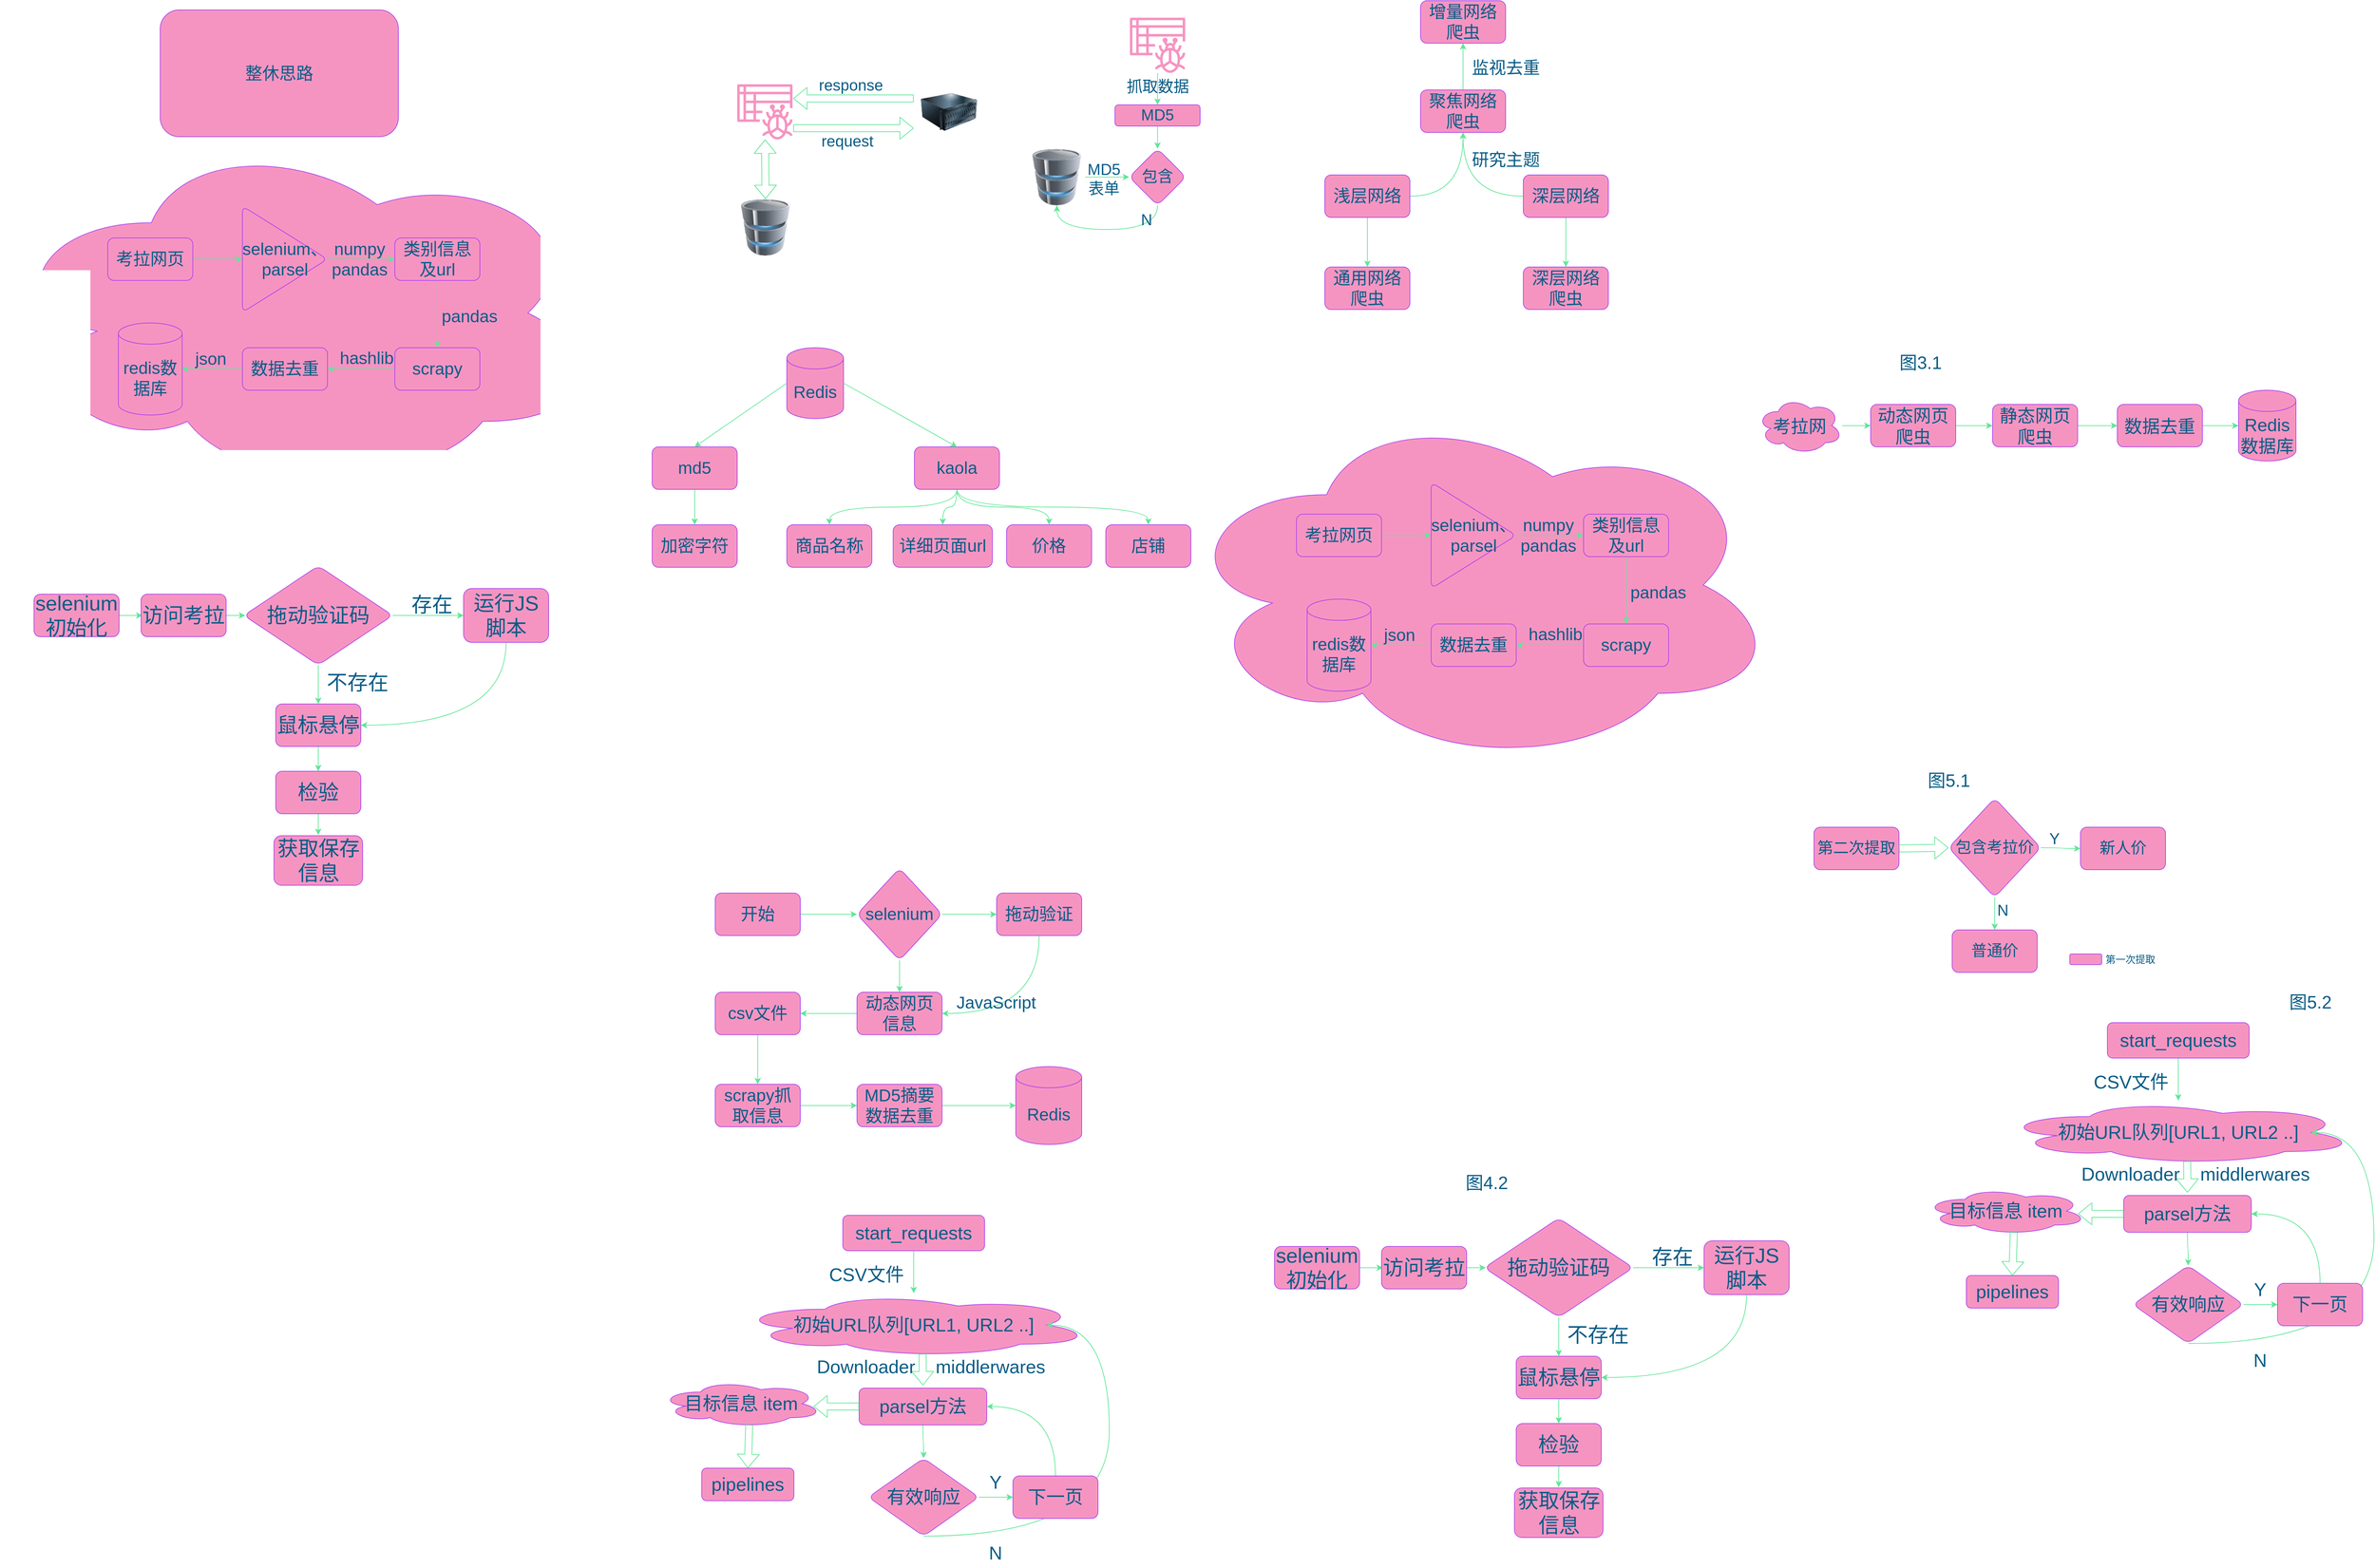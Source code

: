 <mxfile version="20.8.1" type="github">
  <diagram id="1w85TkwoUpCY9jOjyx7p" name="Page-1">
    <mxGraphModel dx="3774" dy="1167" grid="0" gridSize="10" guides="1" tooltips="1" connect="1" arrows="1" fold="1" page="1" pageScale="1" pageWidth="850" pageHeight="1100" math="0" shadow="0">
      <root>
        <mxCell id="0" />
        <mxCell id="1" parent="0" />
        <mxCell id="1Z1Px9DvIktchuEDFM6v-30" value="" style="ellipse;shape=cloud;whiteSpace=wrap;html=1;fontSize=24;rounded=1;fillColor=#F694C1;strokeColor=#AF45ED;fontColor=#095C86;" parent="1" vertex="1">
          <mxGeometry x="-40" y="580" width="850" height="510" as="geometry" />
        </mxCell>
        <mxCell id="1Z1Px9DvIktchuEDFM6v-8" style="edgeStyle=orthogonalEdgeStyle;rounded=1;orthogonalLoop=1;jettySize=auto;html=1;exitX=1;exitY=0.5;exitDx=0;exitDy=0;entryX=0.5;entryY=1;entryDx=0;entryDy=0;fontSize=24;curved=1;strokeColor=#60E696;fontColor=#095C86;" parent="1" source="1Z1Px9DvIktchuEDFM6v-1" target="1Z1Px9DvIktchuEDFM6v-5" edge="1">
          <mxGeometry relative="1" as="geometry" />
        </mxCell>
        <mxCell id="1Z1Px9DvIktchuEDFM6v-12" style="edgeStyle=orthogonalEdgeStyle;rounded=1;orthogonalLoop=1;jettySize=auto;html=1;exitX=0.5;exitY=1;exitDx=0;exitDy=0;entryX=0.5;entryY=0;entryDx=0;entryDy=0;fontSize=24;curved=1;strokeColor=#60E696;fontColor=#095C86;" parent="1" source="1Z1Px9DvIktchuEDFM6v-1" target="1Z1Px9DvIktchuEDFM6v-3" edge="1">
          <mxGeometry relative="1" as="geometry" />
        </mxCell>
        <mxCell id="1Z1Px9DvIktchuEDFM6v-1" value="浅层网络" style="rounded=1;whiteSpace=wrap;html=1;fontSize=24;fillColor=#F694C1;strokeColor=#AF45ED;fontColor=#095C86;" parent="1" vertex="1">
          <mxGeometry x="170" y="256" width="120" height="60" as="geometry" />
        </mxCell>
        <mxCell id="1Z1Px9DvIktchuEDFM6v-11" style="edgeStyle=orthogonalEdgeStyle;rounded=1;orthogonalLoop=1;jettySize=auto;html=1;exitX=0;exitY=0.5;exitDx=0;exitDy=0;entryX=0.5;entryY=1;entryDx=0;entryDy=0;fontSize=24;curved=1;strokeColor=#60E696;fontColor=#095C86;" parent="1" source="1Z1Px9DvIktchuEDFM6v-2" target="1Z1Px9DvIktchuEDFM6v-5" edge="1">
          <mxGeometry relative="1" as="geometry" />
        </mxCell>
        <mxCell id="1Z1Px9DvIktchuEDFM6v-13" style="edgeStyle=orthogonalEdgeStyle;rounded=1;orthogonalLoop=1;jettySize=auto;html=1;exitX=0.5;exitY=1;exitDx=0;exitDy=0;entryX=0.5;entryY=0;entryDx=0;entryDy=0;fontSize=24;curved=1;strokeColor=#60E696;fontColor=#095C86;" parent="1" source="1Z1Px9DvIktchuEDFM6v-2" target="1Z1Px9DvIktchuEDFM6v-4" edge="1">
          <mxGeometry relative="1" as="geometry" />
        </mxCell>
        <mxCell id="1Z1Px9DvIktchuEDFM6v-2" value="深层网络" style="rounded=1;whiteSpace=wrap;html=1;fontSize=24;fillColor=#F694C1;strokeColor=#AF45ED;fontColor=#095C86;" parent="1" vertex="1">
          <mxGeometry x="450" y="256" width="120" height="60" as="geometry" />
        </mxCell>
        <mxCell id="1Z1Px9DvIktchuEDFM6v-3" value="通用网络爬虫" style="rounded=1;whiteSpace=wrap;html=1;fontSize=24;fillColor=#F694C1;strokeColor=#AF45ED;fontColor=#095C86;" parent="1" vertex="1">
          <mxGeometry x="170" y="386" width="120" height="60" as="geometry" />
        </mxCell>
        <mxCell id="1Z1Px9DvIktchuEDFM6v-4" value="深层网络爬虫" style="rounded=1;whiteSpace=wrap;html=1;fontSize=24;fillColor=#F694C1;strokeColor=#AF45ED;fontColor=#095C86;" parent="1" vertex="1">
          <mxGeometry x="450" y="386" width="120" height="60" as="geometry" />
        </mxCell>
        <mxCell id="1Z1Px9DvIktchuEDFM6v-15" style="edgeStyle=orthogonalEdgeStyle;rounded=1;orthogonalLoop=1;jettySize=auto;html=1;exitX=0.5;exitY=0;exitDx=0;exitDy=0;entryX=0.5;entryY=1;entryDx=0;entryDy=0;fontSize=24;curved=1;strokeColor=#60E696;fontColor=#095C86;" parent="1" source="1Z1Px9DvIktchuEDFM6v-5" target="1Z1Px9DvIktchuEDFM6v-14" edge="1">
          <mxGeometry relative="1" as="geometry" />
        </mxCell>
        <mxCell id="1Z1Px9DvIktchuEDFM6v-5" value="聚焦网络爬虫" style="rounded=1;whiteSpace=wrap;html=1;fontSize=24;fillColor=#F694C1;strokeColor=#AF45ED;fontColor=#095C86;" parent="1" vertex="1">
          <mxGeometry x="305" y="136" width="120" height="60" as="geometry" />
        </mxCell>
        <mxCell id="1Z1Px9DvIktchuEDFM6v-10" value="研究主题" style="text;html=1;align=center;verticalAlign=middle;resizable=0;points=[];autosize=1;strokeColor=none;fillColor=none;fontSize=24;rounded=1;fontColor=#095C86;" parent="1" vertex="1">
          <mxGeometry x="370" y="220" width="110" height="30" as="geometry" />
        </mxCell>
        <mxCell id="1Z1Px9DvIktchuEDFM6v-14" value="增量网络爬虫" style="rounded=1;whiteSpace=wrap;html=1;fontSize=24;fillColor=#F694C1;strokeColor=#AF45ED;fontColor=#095C86;" parent="1" vertex="1">
          <mxGeometry x="305" y="10" width="120" height="60" as="geometry" />
        </mxCell>
        <mxCell id="1Z1Px9DvIktchuEDFM6v-17" value="监视去重" style="text;html=1;align=center;verticalAlign=middle;resizable=0;points=[];autosize=1;strokeColor=none;fillColor=none;fontSize=24;rounded=1;fontColor=#095C86;" parent="1" vertex="1">
          <mxGeometry x="370" y="90" width="110" height="30" as="geometry" />
        </mxCell>
        <mxCell id="1Z1Px9DvIktchuEDFM6v-20" style="edgeStyle=orthogonalEdgeStyle;rounded=1;orthogonalLoop=1;jettySize=auto;html=1;exitX=1;exitY=0.5;exitDx=0;exitDy=0;fontSize=24;curved=1;strokeColor=#60E696;fontColor=#095C86;" parent="1" source="1Z1Px9DvIktchuEDFM6v-18" target="1Z1Px9DvIktchuEDFM6v-19" edge="1">
          <mxGeometry relative="1" as="geometry" />
        </mxCell>
        <mxCell id="1Z1Px9DvIktchuEDFM6v-18" value="考拉网页" style="rounded=1;whiteSpace=wrap;html=1;fontSize=24;fillColor=#F694C1;strokeColor=#AF45ED;fontColor=#095C86;" parent="1" vertex="1">
          <mxGeometry x="130" y="735" width="120" height="60" as="geometry" />
        </mxCell>
        <mxCell id="1Z1Px9DvIktchuEDFM6v-22" value="" style="edgeStyle=orthogonalEdgeStyle;rounded=1;orthogonalLoop=1;jettySize=auto;html=1;fontSize=24;curved=1;strokeColor=#60E696;fontColor=#095C86;" parent="1" source="1Z1Px9DvIktchuEDFM6v-19" target="1Z1Px9DvIktchuEDFM6v-21" edge="1">
          <mxGeometry relative="1" as="geometry" />
        </mxCell>
        <mxCell id="1Z1Px9DvIktchuEDFM6v-19" value="selenium、parsel" style="triangle;whiteSpace=wrap;html=1;fontSize=24;rounded=1;fillColor=#F694C1;strokeColor=#AF45ED;fontColor=#095C86;" parent="1" vertex="1">
          <mxGeometry x="320" y="690" width="120" height="150" as="geometry" />
        </mxCell>
        <mxCell id="1Z1Px9DvIktchuEDFM6v-26" style="edgeStyle=orthogonalEdgeStyle;rounded=1;orthogonalLoop=1;jettySize=auto;html=1;exitX=0.5;exitY=1;exitDx=0;exitDy=0;entryX=0.5;entryY=0;entryDx=0;entryDy=0;fontSize=24;curved=1;strokeColor=#60E696;fontColor=#095C86;" parent="1" source="1Z1Px9DvIktchuEDFM6v-21" target="1Z1Px9DvIktchuEDFM6v-24" edge="1">
          <mxGeometry relative="1" as="geometry" />
        </mxCell>
        <mxCell id="1Z1Px9DvIktchuEDFM6v-21" value="类别信息及url" style="rounded=1;whiteSpace=wrap;html=1;fontSize=24;fillColor=#F694C1;strokeColor=#AF45ED;fontColor=#095C86;" parent="1" vertex="1">
          <mxGeometry x="535" y="735" width="120" height="60" as="geometry" />
        </mxCell>
        <mxCell id="1Z1Px9DvIktchuEDFM6v-23" value="redis数据库" style="shape=cylinder3;whiteSpace=wrap;html=1;boundedLbl=1;backgroundOutline=1;size=15;fontSize=24;rounded=1;fillColor=#F694C1;strokeColor=#AF45ED;fontColor=#095C86;" parent="1" vertex="1">
          <mxGeometry x="145" y="855" width="90" height="130" as="geometry" />
        </mxCell>
        <mxCell id="1Z1Px9DvIktchuEDFM6v-27" style="edgeStyle=orthogonalEdgeStyle;rounded=1;orthogonalLoop=1;jettySize=auto;html=1;exitX=0;exitY=0.5;exitDx=0;exitDy=0;entryX=1;entryY=0.5;entryDx=0;entryDy=0;fontSize=24;curved=1;strokeColor=#60E696;fontColor=#095C86;" parent="1" source="1Z1Px9DvIktchuEDFM6v-24" target="1Z1Px9DvIktchuEDFM6v-25" edge="1">
          <mxGeometry relative="1" as="geometry" />
        </mxCell>
        <mxCell id="1Z1Px9DvIktchuEDFM6v-24" value="scrapy" style="rounded=1;whiteSpace=wrap;html=1;fontSize=24;fillColor=#F694C1;strokeColor=#AF45ED;fontColor=#095C86;" parent="1" vertex="1">
          <mxGeometry x="535" y="890" width="120" height="60" as="geometry" />
        </mxCell>
        <mxCell id="1Z1Px9DvIktchuEDFM6v-29" value="" style="edgeStyle=orthogonalEdgeStyle;rounded=1;orthogonalLoop=1;jettySize=auto;html=1;fontSize=24;curved=1;strokeColor=#60E696;fontColor=#095C86;" parent="1" source="1Z1Px9DvIktchuEDFM6v-25" target="1Z1Px9DvIktchuEDFM6v-23" edge="1">
          <mxGeometry relative="1" as="geometry" />
        </mxCell>
        <mxCell id="1Z1Px9DvIktchuEDFM6v-25" value="数据去重" style="rounded=1;whiteSpace=wrap;html=1;fontSize=24;fillColor=#F694C1;strokeColor=#AF45ED;fontColor=#095C86;" parent="1" vertex="1">
          <mxGeometry x="320" y="890" width="120" height="60" as="geometry" />
        </mxCell>
        <mxCell id="1Z1Px9DvIktchuEDFM6v-31" value="&lt;div&gt;numpy&lt;/div&gt;&lt;div&gt;pandas&lt;/div&gt;" style="text;html=1;align=center;verticalAlign=middle;resizable=0;points=[];autosize=1;strokeColor=none;fillColor=none;fontSize=24;rounded=1;fontColor=#095C86;" parent="1" vertex="1">
          <mxGeometry x="440" y="735" width="90" height="60" as="geometry" />
        </mxCell>
        <mxCell id="1Z1Px9DvIktchuEDFM6v-32" value="&lt;div&gt;pandas&lt;/div&gt;&lt;div&gt;&lt;br&gt;&lt;/div&gt;" style="text;html=1;align=center;verticalAlign=middle;resizable=0;points=[];autosize=1;strokeColor=none;fillColor=none;fontSize=24;rounded=1;fontColor=#095C86;" parent="1" vertex="1">
          <mxGeometry x="595" y="830" width="90" height="60" as="geometry" />
        </mxCell>
        <mxCell id="1Z1Px9DvIktchuEDFM6v-33" value="&lt;div&gt;json&lt;/div&gt;&lt;div&gt;&lt;br&gt;&lt;/div&gt;" style="text;html=1;align=center;verticalAlign=middle;resizable=0;points=[];autosize=1;strokeColor=none;fillColor=none;fontSize=24;rounded=1;fontColor=#095C86;" parent="1" vertex="1">
          <mxGeometry x="245" y="890" width="60" height="60" as="geometry" />
        </mxCell>
        <mxCell id="1Z1Px9DvIktchuEDFM6v-35" value="&lt;div&gt;hashlib&lt;/div&gt;" style="text;html=1;align=center;verticalAlign=middle;resizable=0;points=[];autosize=1;strokeColor=none;fillColor=none;fontSize=24;rounded=1;fontColor=#095C86;" parent="1" vertex="1">
          <mxGeometry x="450" y="890" width="90" height="30" as="geometry" />
        </mxCell>
        <mxCell id="1Z1Px9DvIktchuEDFM6v-47" value="" style="edgeStyle=orthogonalEdgeStyle;rounded=1;orthogonalLoop=1;jettySize=auto;html=1;fontSize=24;curved=1;strokeColor=#60E696;fontColor=#095C86;" parent="1" source="1Z1Px9DvIktchuEDFM6v-36" target="1Z1Px9DvIktchuEDFM6v-39" edge="1">
          <mxGeometry relative="1" as="geometry" />
        </mxCell>
        <mxCell id="1Z1Px9DvIktchuEDFM6v-36" value="md5" style="whiteSpace=wrap;html=1;fontSize=24;rounded=1;fillColor=#F694C1;strokeColor=#AF45ED;fontColor=#095C86;" parent="1" vertex="1">
          <mxGeometry x="-779" y="640" width="120" height="60" as="geometry" />
        </mxCell>
        <mxCell id="1Z1Px9DvIktchuEDFM6v-37" value="Redis" style="shape=cylinder3;whiteSpace=wrap;html=1;boundedLbl=1;backgroundOutline=1;size=15;fontSize=24;rounded=1;fillColor=#F694C1;strokeColor=#AF45ED;fontColor=#095C86;" parent="1" vertex="1">
          <mxGeometry x="-589" y="500" width="80" height="100" as="geometry" />
        </mxCell>
        <mxCell id="1Z1Px9DvIktchuEDFM6v-50" style="edgeStyle=orthogonalEdgeStyle;rounded=1;orthogonalLoop=1;jettySize=auto;html=1;exitX=0.5;exitY=1;exitDx=0;exitDy=0;fontSize=24;curved=1;strokeColor=#60E696;fontColor=#095C86;" parent="1" source="1Z1Px9DvIktchuEDFM6v-38" target="1Z1Px9DvIktchuEDFM6v-40" edge="1">
          <mxGeometry relative="1" as="geometry" />
        </mxCell>
        <mxCell id="1Z1Px9DvIktchuEDFM6v-51" style="edgeStyle=orthogonalEdgeStyle;rounded=1;orthogonalLoop=1;jettySize=auto;html=1;exitX=0.5;exitY=1;exitDx=0;exitDy=0;fontSize=24;curved=1;strokeColor=#60E696;fontColor=#095C86;" parent="1" source="1Z1Px9DvIktchuEDFM6v-38" target="1Z1Px9DvIktchuEDFM6v-41" edge="1">
          <mxGeometry relative="1" as="geometry" />
        </mxCell>
        <mxCell id="1Z1Px9DvIktchuEDFM6v-52" style="edgeStyle=orthogonalEdgeStyle;rounded=1;orthogonalLoop=1;jettySize=auto;html=1;exitX=0.5;exitY=1;exitDx=0;exitDy=0;fontSize=24;curved=1;strokeColor=#60E696;fontColor=#095C86;" parent="1" source="1Z1Px9DvIktchuEDFM6v-38" target="1Z1Px9DvIktchuEDFM6v-42" edge="1">
          <mxGeometry relative="1" as="geometry" />
        </mxCell>
        <mxCell id="1Z1Px9DvIktchuEDFM6v-53" style="edgeStyle=orthogonalEdgeStyle;rounded=1;orthogonalLoop=1;jettySize=auto;html=1;exitX=0.5;exitY=1;exitDx=0;exitDy=0;fontSize=24;curved=1;strokeColor=#60E696;fontColor=#095C86;" parent="1" source="1Z1Px9DvIktchuEDFM6v-38" target="1Z1Px9DvIktchuEDFM6v-43" edge="1">
          <mxGeometry relative="1" as="geometry" />
        </mxCell>
        <mxCell id="1Z1Px9DvIktchuEDFM6v-38" value="kaola" style="rounded=1;whiteSpace=wrap;html=1;fontSize=24;fillColor=#F694C1;strokeColor=#AF45ED;fontColor=#095C86;" parent="1" vertex="1">
          <mxGeometry x="-409" y="640" width="120" height="60" as="geometry" />
        </mxCell>
        <mxCell id="1Z1Px9DvIktchuEDFM6v-39" value="加密字符" style="rounded=1;whiteSpace=wrap;html=1;fontSize=24;fillColor=#F694C1;strokeColor=#AF45ED;fontColor=#095C86;" parent="1" vertex="1">
          <mxGeometry x="-779" y="750" width="120" height="60" as="geometry" />
        </mxCell>
        <mxCell id="1Z1Px9DvIktchuEDFM6v-40" value="商品名称" style="rounded=1;whiteSpace=wrap;html=1;fontSize=24;fillColor=#F694C1;strokeColor=#AF45ED;fontColor=#095C86;" parent="1" vertex="1">
          <mxGeometry x="-589" y="750" width="120" height="60" as="geometry" />
        </mxCell>
        <mxCell id="1Z1Px9DvIktchuEDFM6v-41" value="详细页面url" style="rounded=1;whiteSpace=wrap;html=1;fontSize=24;fillColor=#F694C1;strokeColor=#AF45ED;fontColor=#095C86;" parent="1" vertex="1">
          <mxGeometry x="-439" y="750" width="140" height="60" as="geometry" />
        </mxCell>
        <mxCell id="1Z1Px9DvIktchuEDFM6v-42" value="价格" style="rounded=1;whiteSpace=wrap;html=1;fontSize=24;fillColor=#F694C1;strokeColor=#AF45ED;fontColor=#095C86;" parent="1" vertex="1">
          <mxGeometry x="-279" y="750" width="120" height="60" as="geometry" />
        </mxCell>
        <mxCell id="1Z1Px9DvIktchuEDFM6v-43" value="店铺" style="rounded=1;whiteSpace=wrap;html=1;fontSize=24;fillColor=#F694C1;strokeColor=#AF45ED;fontColor=#095C86;" parent="1" vertex="1">
          <mxGeometry x="-139" y="750" width="120" height="60" as="geometry" />
        </mxCell>
        <mxCell id="1Z1Px9DvIktchuEDFM6v-45" value="" style="endArrow=classic;html=1;rounded=1;fontSize=24;exitX=1;exitY=0.5;exitDx=0;exitDy=0;exitPerimeter=0;entryX=0.5;entryY=0;entryDx=0;entryDy=0;curved=1;strokeColor=#60E696;fontColor=#095C86;" parent="1" source="1Z1Px9DvIktchuEDFM6v-37" target="1Z1Px9DvIktchuEDFM6v-38" edge="1">
          <mxGeometry width="50" height="50" relative="1" as="geometry">
            <mxPoint x="-470" y="670" as="sourcePoint" />
            <mxPoint x="-420" y="620" as="targetPoint" />
          </mxGeometry>
        </mxCell>
        <mxCell id="1Z1Px9DvIktchuEDFM6v-46" value="" style="endArrow=classic;html=1;rounded=1;fontSize=24;exitX=0;exitY=0.5;exitDx=0;exitDy=0;exitPerimeter=0;entryX=0.5;entryY=0;entryDx=0;entryDy=0;curved=1;strokeColor=#60E696;fontColor=#095C86;" parent="1" source="1Z1Px9DvIktchuEDFM6v-37" target="1Z1Px9DvIktchuEDFM6v-36" edge="1">
          <mxGeometry width="50" height="50" relative="1" as="geometry">
            <mxPoint x="-470" y="670" as="sourcePoint" />
            <mxPoint x="-420" y="620" as="targetPoint" />
          </mxGeometry>
        </mxCell>
        <mxCell id="1Z1Px9DvIktchuEDFM6v-57" value="" style="edgeStyle=orthogonalEdgeStyle;rounded=1;orthogonalLoop=1;jettySize=auto;html=1;fontSize=24;curved=1;strokeColor=#60E696;fontColor=#095C86;" parent="1" source="1Z1Px9DvIktchuEDFM6v-54" target="1Z1Px9DvIktchuEDFM6v-56" edge="1">
          <mxGeometry relative="1" as="geometry" />
        </mxCell>
        <mxCell id="1Z1Px9DvIktchuEDFM6v-54" value="开始" style="rounded=1;whiteSpace=wrap;html=1;fontSize=24;fillColor=#F694C1;strokeColor=#AF45ED;fontColor=#095C86;" parent="1" vertex="1">
          <mxGeometry x="-690" y="1270" width="120" height="60" as="geometry" />
        </mxCell>
        <mxCell id="1Z1Px9DvIktchuEDFM6v-61" style="edgeStyle=orthogonalEdgeStyle;rounded=1;orthogonalLoop=1;jettySize=auto;html=1;entryX=1;entryY=0.5;entryDx=0;entryDy=0;fontSize=24;exitX=0.5;exitY=1;exitDx=0;exitDy=0;curved=1;strokeColor=#60E696;fontColor=#095C86;" parent="1" source="1Z1Px9DvIktchuEDFM6v-55" target="1Z1Px9DvIktchuEDFM6v-58" edge="1">
          <mxGeometry relative="1" as="geometry">
            <mxPoint x="-230" y="1370" as="sourcePoint" />
            <Array as="points">
              <mxPoint x="-233" y="1440" />
            </Array>
          </mxGeometry>
        </mxCell>
        <mxCell id="1Z1Px9DvIktchuEDFM6v-55" value="拖动验证" style="rounded=1;whiteSpace=wrap;html=1;fontSize=24;fillColor=#F694C1;strokeColor=#AF45ED;fontColor=#095C86;" parent="1" vertex="1">
          <mxGeometry x="-293" y="1270" width="120" height="60" as="geometry" />
        </mxCell>
        <mxCell id="1Z1Px9DvIktchuEDFM6v-59" value="" style="edgeStyle=orthogonalEdgeStyle;rounded=1;orthogonalLoop=1;jettySize=auto;html=1;fontSize=24;curved=1;strokeColor=#60E696;fontColor=#095C86;" parent="1" source="1Z1Px9DvIktchuEDFM6v-56" target="1Z1Px9DvIktchuEDFM6v-58" edge="1">
          <mxGeometry relative="1" as="geometry" />
        </mxCell>
        <mxCell id="1Z1Px9DvIktchuEDFM6v-60" value="" style="edgeStyle=orthogonalEdgeStyle;rounded=1;orthogonalLoop=1;jettySize=auto;html=1;fontSize=24;curved=1;strokeColor=#60E696;fontColor=#095C86;" parent="1" source="1Z1Px9DvIktchuEDFM6v-56" target="1Z1Px9DvIktchuEDFM6v-55" edge="1">
          <mxGeometry relative="1" as="geometry" />
        </mxCell>
        <mxCell id="1Z1Px9DvIktchuEDFM6v-56" value="selenium" style="rhombus;whiteSpace=wrap;html=1;fontSize=24;rounded=1;fillColor=#F694C1;strokeColor=#AF45ED;fontColor=#095C86;" parent="1" vertex="1">
          <mxGeometry x="-490" y="1235" width="120" height="130" as="geometry" />
        </mxCell>
        <mxCell id="1Z1Px9DvIktchuEDFM6v-64" value="" style="edgeStyle=orthogonalEdgeStyle;rounded=1;orthogonalLoop=1;jettySize=auto;html=1;fontSize=24;curved=1;strokeColor=#60E696;fontColor=#095C86;" parent="1" source="1Z1Px9DvIktchuEDFM6v-58" target="1Z1Px9DvIktchuEDFM6v-63" edge="1">
          <mxGeometry relative="1" as="geometry" />
        </mxCell>
        <mxCell id="1Z1Px9DvIktchuEDFM6v-58" value="动态网页信息" style="rounded=1;whiteSpace=wrap;html=1;fontSize=24;fillColor=#F694C1;strokeColor=#AF45ED;fontColor=#095C86;" parent="1" vertex="1">
          <mxGeometry x="-490" y="1410" width="120" height="60" as="geometry" />
        </mxCell>
        <mxCell id="1Z1Px9DvIktchuEDFM6v-62" value="JavaScript" style="text;html=1;align=center;verticalAlign=middle;resizable=0;points=[];autosize=1;strokeColor=none;fillColor=none;fontSize=24;rounded=1;fontColor=#095C86;" parent="1" vertex="1">
          <mxGeometry x="-359" y="1410" width="130" height="30" as="geometry" />
        </mxCell>
        <mxCell id="1Z1Px9DvIktchuEDFM6v-68" value="" style="edgeStyle=orthogonalEdgeStyle;rounded=1;orthogonalLoop=1;jettySize=auto;html=1;fontSize=24;curved=1;strokeColor=#60E696;fontColor=#095C86;" parent="1" source="1Z1Px9DvIktchuEDFM6v-63" target="1Z1Px9DvIktchuEDFM6v-65" edge="1">
          <mxGeometry relative="1" as="geometry" />
        </mxCell>
        <mxCell id="1Z1Px9DvIktchuEDFM6v-63" value="csv文件" style="rounded=1;whiteSpace=wrap;html=1;fontSize=24;fillColor=#F694C1;strokeColor=#AF45ED;fontColor=#095C86;" parent="1" vertex="1">
          <mxGeometry x="-690" y="1410" width="120" height="60" as="geometry" />
        </mxCell>
        <mxCell id="1Z1Px9DvIktchuEDFM6v-69" value="" style="edgeStyle=orthogonalEdgeStyle;rounded=1;orthogonalLoop=1;jettySize=auto;html=1;fontSize=24;curved=1;strokeColor=#60E696;fontColor=#095C86;" parent="1" source="1Z1Px9DvIktchuEDFM6v-65" target="1Z1Px9DvIktchuEDFM6v-66" edge="1">
          <mxGeometry relative="1" as="geometry" />
        </mxCell>
        <mxCell id="1Z1Px9DvIktchuEDFM6v-65" value="scrapy抓取信息" style="rounded=1;whiteSpace=wrap;html=1;fontSize=24;fillColor=#F694C1;strokeColor=#AF45ED;fontColor=#095C86;" parent="1" vertex="1">
          <mxGeometry x="-690" y="1540" width="120" height="60" as="geometry" />
        </mxCell>
        <mxCell id="1Z1Px9DvIktchuEDFM6v-70" value="" style="edgeStyle=orthogonalEdgeStyle;rounded=1;orthogonalLoop=1;jettySize=auto;html=1;fontSize=24;curved=1;strokeColor=#60E696;fontColor=#095C86;" parent="1" source="1Z1Px9DvIktchuEDFM6v-66" target="1Z1Px9DvIktchuEDFM6v-67" edge="1">
          <mxGeometry relative="1" as="geometry" />
        </mxCell>
        <mxCell id="1Z1Px9DvIktchuEDFM6v-66" value="MD5摘要数据去重" style="rounded=1;whiteSpace=wrap;html=1;fontSize=24;fillColor=#F694C1;strokeColor=#AF45ED;fontColor=#095C86;" parent="1" vertex="1">
          <mxGeometry x="-490" y="1540" width="120" height="60" as="geometry" />
        </mxCell>
        <mxCell id="1Z1Px9DvIktchuEDFM6v-67" value="Redis" style="shape=cylinder3;whiteSpace=wrap;html=1;boundedLbl=1;backgroundOutline=1;size=15;fontSize=24;rounded=1;fillColor=#F694C1;strokeColor=#AF45ED;fontColor=#095C86;" parent="1" vertex="1">
          <mxGeometry x="-266" y="1515" width="93" height="110" as="geometry" />
        </mxCell>
        <mxCell id="UPpppgBqCLEwO8KouM9r-15" style="edgeStyle=orthogonalEdgeStyle;rounded=1;orthogonalLoop=1;jettySize=auto;html=1;exitX=1;exitY=0.5;exitDx=0;exitDy=0;entryX=0;entryY=0.5;entryDx=0;entryDy=0;fontSize=29;curved=1;strokeColor=#60E696;fontColor=#095C86;" parent="1" source="UPpppgBqCLEwO8KouM9r-2" target="UPpppgBqCLEwO8KouM9r-6" edge="1">
          <mxGeometry relative="1" as="geometry" />
        </mxCell>
        <mxCell id="UPpppgBqCLEwO8KouM9r-17" style="edgeStyle=orthogonalEdgeStyle;rounded=1;orthogonalLoop=1;jettySize=auto;html=1;exitX=0.5;exitY=1;exitDx=0;exitDy=0;entryX=0.5;entryY=0;entryDx=0;entryDy=0;fontSize=29;curved=1;strokeColor=#60E696;fontColor=#095C86;" parent="1" source="UPpppgBqCLEwO8KouM9r-2" target="UPpppgBqCLEwO8KouM9r-7" edge="1">
          <mxGeometry relative="1" as="geometry" />
        </mxCell>
        <mxCell id="UPpppgBqCLEwO8KouM9r-2" value="拖动验证码" style="rhombus;whiteSpace=wrap;html=1;fontSize=29;rounded=1;fillColor=#F694C1;strokeColor=#AF45ED;fontColor=#095C86;" parent="1" vertex="1">
          <mxGeometry x="395" y="1729" width="210" height="140" as="geometry" />
        </mxCell>
        <mxCell id="gC9EIDNUOSozaCEV3xEk-11" style="edgeStyle=orthogonalEdgeStyle;rounded=1;orthogonalLoop=1;jettySize=auto;html=1;fontSize=25;curved=1;strokeColor=#60E696;fontColor=#095C86;" parent="1" source="UPpppgBqCLEwO8KouM9r-3" edge="1">
          <mxGeometry relative="1" as="geometry">
            <mxPoint x="252" y="1799" as="targetPoint" />
          </mxGeometry>
        </mxCell>
        <mxCell id="UPpppgBqCLEwO8KouM9r-3" value="selenium初始化" style="rounded=1;whiteSpace=wrap;html=1;fontSize=29;fillColor=#F694C1;strokeColor=#AF45ED;fontColor=#095C86;" parent="1" vertex="1">
          <mxGeometry x="99" y="1769" width="120" height="60" as="geometry" />
        </mxCell>
        <mxCell id="gC9EIDNUOSozaCEV3xEk-14" value="" style="edgeStyle=orthogonalEdgeStyle;rounded=1;orthogonalLoop=1;jettySize=auto;html=1;fontSize=25;curved=1;strokeColor=#60E696;fontColor=#095C86;" parent="1" source="UPpppgBqCLEwO8KouM9r-4" edge="1">
          <mxGeometry relative="1" as="geometry">
            <mxPoint x="397" y="1799" as="targetPoint" />
          </mxGeometry>
        </mxCell>
        <mxCell id="UPpppgBqCLEwO8KouM9r-4" value="访问考拉" style="rounded=1;whiteSpace=wrap;html=1;fontSize=29;fillColor=#F694C1;strokeColor=#AF45ED;fontColor=#095C86;" parent="1" vertex="1">
          <mxGeometry x="250" y="1769" width="120" height="60" as="geometry" />
        </mxCell>
        <mxCell id="UPpppgBqCLEwO8KouM9r-16" style="edgeStyle=orthogonalEdgeStyle;rounded=1;orthogonalLoop=1;jettySize=auto;html=1;exitX=0.5;exitY=1;exitDx=0;exitDy=0;entryX=1;entryY=0.5;entryDx=0;entryDy=0;fontSize=29;curved=1;strokeColor=#60E696;fontColor=#095C86;" parent="1" source="UPpppgBqCLEwO8KouM9r-6" target="UPpppgBqCLEwO8KouM9r-7" edge="1">
          <mxGeometry relative="1" as="geometry" />
        </mxCell>
        <mxCell id="UPpppgBqCLEwO8KouM9r-6" value="运行JS脚本" style="rounded=1;whiteSpace=wrap;html=1;fontSize=29;fillColor=#F694C1;strokeColor=#AF45ED;fontColor=#095C86;" parent="1" vertex="1">
          <mxGeometry x="705" y="1761" width="120" height="76" as="geometry" />
        </mxCell>
        <mxCell id="gC9EIDNUOSozaCEV3xEk-15" value="" style="edgeStyle=orthogonalEdgeStyle;rounded=1;orthogonalLoop=1;jettySize=auto;html=1;fontSize=25;curved=1;strokeColor=#60E696;fontColor=#095C86;" parent="1" source="UPpppgBqCLEwO8KouM9r-7" target="UPpppgBqCLEwO8KouM9r-8" edge="1">
          <mxGeometry relative="1" as="geometry" />
        </mxCell>
        <mxCell id="UPpppgBqCLEwO8KouM9r-7" value="鼠标悬停" style="rounded=1;whiteSpace=wrap;html=1;fontSize=29;fillColor=#F694C1;strokeColor=#AF45ED;fontColor=#095C86;" parent="1" vertex="1">
          <mxGeometry x="440" y="1924" width="120" height="60" as="geometry" />
        </mxCell>
        <mxCell id="gC9EIDNUOSozaCEV3xEk-18" value="" style="edgeStyle=orthogonalEdgeStyle;rounded=1;orthogonalLoop=1;jettySize=auto;html=1;fontSize=25;curved=1;strokeColor=#60E696;fontColor=#095C86;" parent="1" source="UPpppgBqCLEwO8KouM9r-8" edge="1">
          <mxGeometry relative="1" as="geometry">
            <mxPoint x="500" y="2109" as="targetPoint" />
          </mxGeometry>
        </mxCell>
        <mxCell id="UPpppgBqCLEwO8KouM9r-8" value="检验" style="rounded=1;whiteSpace=wrap;html=1;fontSize=29;fillColor=#F694C1;strokeColor=#AF45ED;fontColor=#095C86;" parent="1" vertex="1">
          <mxGeometry x="440" y="2019" width="120" height="60" as="geometry" />
        </mxCell>
        <mxCell id="UPpppgBqCLEwO8KouM9r-9" value="获取保存信息" style="rounded=1;whiteSpace=wrap;html=1;fontSize=29;fillColor=#F694C1;strokeColor=#AF45ED;fontColor=#095C86;" parent="1" vertex="1">
          <mxGeometry x="437.5" y="2110" width="125" height="70" as="geometry" />
        </mxCell>
        <mxCell id="UPpppgBqCLEwO8KouM9r-18" value="存在" style="text;html=1;align=center;verticalAlign=middle;resizable=0;points=[];autosize=1;strokeColor=none;fillColor=none;fontSize=29;rounded=1;fontColor=#095C86;" parent="1" vertex="1">
          <mxGeometry x="625" y="1764" width="70" height="40" as="geometry" />
        </mxCell>
        <mxCell id="UPpppgBqCLEwO8KouM9r-19" value="不存在" style="text;html=1;align=center;verticalAlign=middle;resizable=0;points=[];autosize=1;strokeColor=none;fillColor=none;fontSize=29;rounded=1;fontColor=#095C86;" parent="1" vertex="1">
          <mxGeometry x="505" y="1874" width="100" height="40" as="geometry" />
        </mxCell>
        <mxCell id="MWIhgwqnRfGpYeh3yyaw-1" value="&lt;font style=&quot;font-size: 22px&quot;&gt;第二次提取&lt;/font&gt;" style="rounded=1;whiteSpace=wrap;html=1;fillColor=#F694C1;fontColor=#095C86;strokeColor=#AF45ED;" parent="1" vertex="1">
          <mxGeometry x="860" y="1177" width="120" height="60" as="geometry" />
        </mxCell>
        <mxCell id="MWIhgwqnRfGpYeh3yyaw-6" value="" style="edgeStyle=orthogonalEdgeStyle;rounded=1;orthogonalLoop=1;jettySize=auto;html=1;fontSize=22;curved=1;strokeColor=#60E696;fontColor=#095C86;" parent="1" source="MWIhgwqnRfGpYeh3yyaw-2" target="MWIhgwqnRfGpYeh3yyaw-4" edge="1">
          <mxGeometry relative="1" as="geometry" />
        </mxCell>
        <mxCell id="MWIhgwqnRfGpYeh3yyaw-8" value="" style="edgeStyle=orthogonalEdgeStyle;rounded=1;orthogonalLoop=1;jettySize=auto;html=1;fontSize=22;curved=1;strokeColor=#60E696;fontColor=#095C86;" parent="1" source="MWIhgwqnRfGpYeh3yyaw-2" target="MWIhgwqnRfGpYeh3yyaw-5" edge="1">
          <mxGeometry relative="1" as="geometry" />
        </mxCell>
        <mxCell id="MWIhgwqnRfGpYeh3yyaw-2" value="包含考拉价" style="rhombus;whiteSpace=wrap;html=1;fontSize=22;fillColor=#F694C1;fontColor=#095C86;strokeColor=#AF45ED;rounded=1;" parent="1" vertex="1">
          <mxGeometry x="1050" y="1136" width="130" height="140" as="geometry" />
        </mxCell>
        <mxCell id="MWIhgwqnRfGpYeh3yyaw-3" value="" style="shape=flexArrow;endArrow=classic;html=1;rounded=1;fontSize=22;exitX=1;exitY=0.5;exitDx=0;exitDy=0;entryX=0;entryY=0.5;entryDx=0;entryDy=0;curved=1;strokeColor=#60E696;fontColor=#095C86;" parent="1" source="MWIhgwqnRfGpYeh3yyaw-1" target="MWIhgwqnRfGpYeh3yyaw-2" edge="1">
          <mxGeometry width="50" height="50" relative="1" as="geometry">
            <mxPoint x="990" y="1232" as="sourcePoint" />
            <mxPoint x="1040" y="1182" as="targetPoint" />
          </mxGeometry>
        </mxCell>
        <mxCell id="MWIhgwqnRfGpYeh3yyaw-4" value="新人价" style="rounded=1;whiteSpace=wrap;html=1;fontSize=22;fillColor=#F694C1;strokeColor=#AF45ED;fontColor=#095C86;" parent="1" vertex="1">
          <mxGeometry x="1236" y="1177" width="120" height="60" as="geometry" />
        </mxCell>
        <mxCell id="MWIhgwqnRfGpYeh3yyaw-5" value="普通价" style="rounded=1;whiteSpace=wrap;html=1;fontSize=22;fillColor=#F694C1;strokeColor=#AF45ED;fontColor=#095C86;" parent="1" vertex="1">
          <mxGeometry x="1055" y="1322" width="120" height="60" as="geometry" />
        </mxCell>
        <mxCell id="MWIhgwqnRfGpYeh3yyaw-9" value="Y" style="text;html=1;align=center;verticalAlign=middle;resizable=0;points=[];autosize=1;strokeColor=none;fillColor=none;fontSize=22;rounded=1;fontColor=#095C86;" parent="1" vertex="1">
          <mxGeometry x="1184" y="1179" width="30" height="30" as="geometry" />
        </mxCell>
        <mxCell id="MWIhgwqnRfGpYeh3yyaw-10" value="N" style="text;html=1;align=center;verticalAlign=middle;resizable=0;points=[];autosize=1;strokeColor=none;fillColor=none;fontSize=22;rounded=1;fontColor=#095C86;" parent="1" vertex="1">
          <mxGeometry x="1111" y="1280" width="30" height="30" as="geometry" />
        </mxCell>
        <mxCell id="MWIhgwqnRfGpYeh3yyaw-11" value="" style="rounded=1;whiteSpace=wrap;html=1;fontSize=22;fillColor=#F694C1;strokeColor=#AF45ED;fontColor=#095C86;" parent="1" vertex="1">
          <mxGeometry x="1221" y="1356" width="45" height="15" as="geometry" />
        </mxCell>
        <mxCell id="MWIhgwqnRfGpYeh3yyaw-12" value="&lt;font style=&quot;font-size: 14px&quot;&gt;第一次提取&lt;/font&gt;" style="text;html=1;align=center;verticalAlign=middle;resizable=0;points=[];autosize=1;strokeColor=none;fillColor=none;fontSize=22;rounded=1;fontColor=#095C86;" parent="1" vertex="1">
          <mxGeometry x="1261" y="1347" width="90" height="30" as="geometry" />
        </mxCell>
        <mxCell id="MWIhgwqnRfGpYeh3yyaw-25" style="edgeStyle=orthogonalEdgeStyle;rounded=1;orthogonalLoop=1;jettySize=auto;html=1;exitX=0.5;exitY=1;exitDx=0;exitDy=0;fontSize=26;curved=1;strokeColor=#60E696;fontColor=#095C86;" parent="1" source="MWIhgwqnRfGpYeh3yyaw-16" target="MWIhgwqnRfGpYeh3yyaw-24" edge="1">
          <mxGeometry relative="1" as="geometry" />
        </mxCell>
        <mxCell id="MWIhgwqnRfGpYeh3yyaw-16" value="start_requests" style="rounded=1;whiteSpace=wrap;html=1;fontSize=26;fillColor=#F694C1;strokeColor=#AF45ED;fontColor=#095C86;" parent="1" vertex="1">
          <mxGeometry x="1274" y="1453" width="200" height="50" as="geometry" />
        </mxCell>
        <mxCell id="MWIhgwqnRfGpYeh3yyaw-35" value="" style="edgeStyle=orthogonalEdgeStyle;rounded=1;orthogonalLoop=1;jettySize=auto;html=1;fontSize=26;curved=1;strokeColor=#60E696;fontColor=#095C86;" parent="1" source="MWIhgwqnRfGpYeh3yyaw-18" target="MWIhgwqnRfGpYeh3yyaw-34" edge="1">
          <mxGeometry relative="1" as="geometry" />
        </mxCell>
        <mxCell id="MWIhgwqnRfGpYeh3yyaw-18" value="parsel方法" style="rounded=1;whiteSpace=wrap;html=1;fontSize=26;fillColor=#F694C1;strokeColor=#AF45ED;fontColor=#095C86;" parent="1" vertex="1">
          <mxGeometry x="1297" y="1697" width="180" height="52" as="geometry" />
        </mxCell>
        <mxCell id="MWIhgwqnRfGpYeh3yyaw-20" value="pipelines" style="rounded=1;whiteSpace=wrap;html=1;fontSize=26;fillColor=#F694C1;strokeColor=#AF45ED;fontColor=#095C86;" parent="1" vertex="1">
          <mxGeometry x="1075" y="1810" width="130" height="46" as="geometry" />
        </mxCell>
        <mxCell id="MWIhgwqnRfGpYeh3yyaw-22" value="CSV文件" style="text;html=1;align=center;verticalAlign=middle;resizable=0;points=[];autosize=1;strokeColor=none;fillColor=none;fontSize=26;rounded=1;fontColor=#095C86;" parent="1" vertex="1">
          <mxGeometry x="1247" y="1517" width="120" height="40" as="geometry" />
        </mxCell>
        <mxCell id="MWIhgwqnRfGpYeh3yyaw-24" value="初始URL队列[URL1, URL2 ..]" style="ellipse;shape=cloud;whiteSpace=wrap;html=1;fontSize=26;rounded=1;fillColor=#F694C1;strokeColor=#AF45ED;fontColor=#095C86;" parent="1" vertex="1">
          <mxGeometry x="1124" y="1563" width="500" height="90" as="geometry" />
        </mxCell>
        <mxCell id="MWIhgwqnRfGpYeh3yyaw-28" value="" style="shape=flexArrow;endArrow=classic;html=1;rounded=1;fontSize=26;exitX=0.525;exitY=0.949;exitDx=0;exitDy=0;exitPerimeter=0;curved=1;strokeColor=#60E696;fontColor=#095C86;" parent="1" source="MWIhgwqnRfGpYeh3yyaw-24" edge="1">
          <mxGeometry width="50" height="50" relative="1" as="geometry">
            <mxPoint x="1560" y="1733" as="sourcePoint" />
            <mxPoint x="1387" y="1693" as="targetPoint" />
          </mxGeometry>
        </mxCell>
        <mxCell id="MWIhgwqnRfGpYeh3yyaw-29" value="目标信息 item" style="ellipse;shape=cloud;whiteSpace=wrap;html=1;fontSize=26;rounded=1;fillColor=#F694C1;strokeColor=#AF45ED;fontColor=#095C86;" parent="1" vertex="1">
          <mxGeometry x="1016" y="1686" width="229" height="66" as="geometry" />
        </mxCell>
        <mxCell id="MWIhgwqnRfGpYeh3yyaw-30" value="" style="shape=flexArrow;endArrow=classic;html=1;rounded=1;fontSize=26;entryX=0.946;entryY=0.558;entryDx=0;entryDy=0;entryPerimeter=0;exitX=0;exitY=0.5;exitDx=0;exitDy=0;curved=1;strokeColor=#60E696;fontColor=#095C86;" parent="1" source="MWIhgwqnRfGpYeh3yyaw-18" target="MWIhgwqnRfGpYeh3yyaw-29" edge="1">
          <mxGeometry width="50" height="50" relative="1" as="geometry">
            <mxPoint x="1090" y="1863" as="sourcePoint" />
            <mxPoint x="1140" y="1813" as="targetPoint" />
          </mxGeometry>
        </mxCell>
        <mxCell id="MWIhgwqnRfGpYeh3yyaw-31" value="" style="shape=flexArrow;endArrow=classic;html=1;rounded=1;fontSize=26;entryX=0.5;entryY=0;entryDx=0;entryDy=0;exitX=0.55;exitY=0.95;exitDx=0;exitDy=0;exitPerimeter=0;curved=1;strokeColor=#60E696;fontColor=#095C86;" parent="1" source="MWIhgwqnRfGpYeh3yyaw-29" target="MWIhgwqnRfGpYeh3yyaw-20" edge="1">
          <mxGeometry width="50" height="50" relative="1" as="geometry">
            <mxPoint x="1020" y="1853" as="sourcePoint" />
            <mxPoint x="1070" y="1803" as="targetPoint" />
          </mxGeometry>
        </mxCell>
        <mxCell id="MWIhgwqnRfGpYeh3yyaw-42" value="" style="edgeStyle=orthogonalEdgeStyle;rounded=1;orthogonalLoop=1;jettySize=auto;html=1;fontSize=26;curved=1;strokeColor=#60E696;fontColor=#095C86;" parent="1" source="MWIhgwqnRfGpYeh3yyaw-34" target="MWIhgwqnRfGpYeh3yyaw-38" edge="1">
          <mxGeometry relative="1" as="geometry" />
        </mxCell>
        <mxCell id="MWIhgwqnRfGpYeh3yyaw-47" style="edgeStyle=elbowEdgeStyle;rounded=1;orthogonalLoop=1;jettySize=auto;html=1;exitX=0.5;exitY=1;exitDx=0;exitDy=0;fontSize=26;entryX=0.875;entryY=0.5;entryDx=0;entryDy=0;entryPerimeter=0;curved=1;strokeColor=#60E696;fontColor=#095C86;" parent="1" source="MWIhgwqnRfGpYeh3yyaw-34" target="MWIhgwqnRfGpYeh3yyaw-24" edge="1">
          <mxGeometry relative="1" as="geometry">
            <mxPoint x="1490" y="2010" as="targetPoint" />
            <Array as="points">
              <mxPoint x="1650" y="1760" />
              <mxPoint x="1520" y="1810" />
              <mxPoint x="1530" y="1950" />
              <mxPoint x="1670" y="1930" />
              <mxPoint x="1670" y="1800" />
              <mxPoint x="1600" y="1980" />
              <mxPoint x="1670" y="1680" />
            </Array>
          </mxGeometry>
        </mxCell>
        <mxCell id="MWIhgwqnRfGpYeh3yyaw-34" value="有效响应" style="rhombus;whiteSpace=wrap;html=1;fontSize=26;rounded=1;fillColor=#F694C1;strokeColor=#AF45ED;fontColor=#095C86;" parent="1" vertex="1">
          <mxGeometry x="1310" y="1796" width="156" height="110" as="geometry" />
        </mxCell>
        <mxCell id="MWIhgwqnRfGpYeh3yyaw-37" value="N" style="text;html=1;align=center;verticalAlign=middle;resizable=0;points=[];autosize=1;strokeColor=none;fillColor=none;fontSize=26;rounded=1;fontColor=#095C86;" parent="1" vertex="1">
          <mxGeometry x="1474" y="1910" width="30" height="40" as="geometry" />
        </mxCell>
        <mxCell id="MWIhgwqnRfGpYeh3yyaw-43" style="edgeStyle=orthogonalEdgeStyle;rounded=1;orthogonalLoop=1;jettySize=auto;html=1;exitX=0.5;exitY=0;exitDx=0;exitDy=0;entryX=1;entryY=0.5;entryDx=0;entryDy=0;fontSize=26;curved=1;strokeColor=#60E696;fontColor=#095C86;" parent="1" source="MWIhgwqnRfGpYeh3yyaw-38" target="MWIhgwqnRfGpYeh3yyaw-18" edge="1">
          <mxGeometry relative="1" as="geometry" />
        </mxCell>
        <mxCell id="MWIhgwqnRfGpYeh3yyaw-38" value="下一页" style="rounded=1;whiteSpace=wrap;html=1;fontSize=26;fillColor=#F694C1;strokeColor=#AF45ED;fontColor=#095C86;" parent="1" vertex="1">
          <mxGeometry x="1514" y="1821" width="120" height="60" as="geometry" />
        </mxCell>
        <mxCell id="MWIhgwqnRfGpYeh3yyaw-41" value="Y" style="text;html=1;align=center;verticalAlign=middle;resizable=0;points=[];autosize=1;strokeColor=none;fillColor=none;fontSize=26;rounded=1;fontColor=#095C86;" parent="1" vertex="1">
          <mxGeometry x="1474" y="1810" width="30" height="40" as="geometry" />
        </mxCell>
        <mxCell id="MWIhgwqnRfGpYeh3yyaw-48" value="Downloader&amp;nbsp;&amp;nbsp;&amp;nbsp; middlerwares" style="text;html=1;align=center;verticalAlign=middle;resizable=0;points=[];autosize=1;strokeColor=none;fillColor=none;fontSize=26;rounded=1;fontColor=#095C86;" parent="1" vertex="1">
          <mxGeometry x="1228" y="1647" width="340" height="40" as="geometry" />
        </mxCell>
        <mxCell id="gC9EIDNUOSozaCEV3xEk-6" value="" style="edgeStyle=orthogonalEdgeStyle;rounded=1;orthogonalLoop=1;jettySize=auto;html=1;fontSize=25;curved=1;strokeColor=#60E696;fontColor=#095C86;" parent="1" source="gC9EIDNUOSozaCEV3xEk-1" target="gC9EIDNUOSozaCEV3xEk-2" edge="1">
          <mxGeometry relative="1" as="geometry" />
        </mxCell>
        <mxCell id="gC9EIDNUOSozaCEV3xEk-1" value="&lt;font style=&quot;font-size: 25px;&quot;&gt;考拉网&lt;/font&gt;" style="ellipse;shape=cloud;whiteSpace=wrap;html=1;rounded=1;fillColor=#F694C1;strokeColor=#AF45ED;fontColor=#095C86;" parent="1" vertex="1">
          <mxGeometry x="780" y="570" width="120" height="80" as="geometry" />
        </mxCell>
        <mxCell id="gC9EIDNUOSozaCEV3xEk-7" value="" style="edgeStyle=orthogonalEdgeStyle;rounded=1;orthogonalLoop=1;jettySize=auto;html=1;fontSize=25;curved=1;strokeColor=#60E696;fontColor=#095C86;" parent="1" source="gC9EIDNUOSozaCEV3xEk-2" target="gC9EIDNUOSozaCEV3xEk-3" edge="1">
          <mxGeometry relative="1" as="geometry" />
        </mxCell>
        <mxCell id="gC9EIDNUOSozaCEV3xEk-2" value="动态网页爬虫" style="rounded=1;whiteSpace=wrap;html=1;fontSize=25;fillColor=#F694C1;strokeColor=#AF45ED;fontColor=#095C86;" parent="1" vertex="1">
          <mxGeometry x="940" y="580" width="120" height="60" as="geometry" />
        </mxCell>
        <mxCell id="gC9EIDNUOSozaCEV3xEk-8" value="" style="edgeStyle=orthogonalEdgeStyle;rounded=1;orthogonalLoop=1;jettySize=auto;html=1;fontSize=25;curved=1;strokeColor=#60E696;fontColor=#095C86;" parent="1" source="gC9EIDNUOSozaCEV3xEk-3" target="gC9EIDNUOSozaCEV3xEk-4" edge="1">
          <mxGeometry relative="1" as="geometry" />
        </mxCell>
        <mxCell id="gC9EIDNUOSozaCEV3xEk-3" value="静态网页爬虫" style="rounded=1;whiteSpace=wrap;html=1;fontSize=25;fillColor=#F694C1;strokeColor=#AF45ED;fontColor=#095C86;" parent="1" vertex="1">
          <mxGeometry x="1112" y="580" width="120" height="60" as="geometry" />
        </mxCell>
        <mxCell id="gC9EIDNUOSozaCEV3xEk-9" value="" style="edgeStyle=orthogonalEdgeStyle;rounded=1;orthogonalLoop=1;jettySize=auto;html=1;fontSize=25;curved=1;strokeColor=#60E696;fontColor=#095C86;" parent="1" source="gC9EIDNUOSozaCEV3xEk-4" target="gC9EIDNUOSozaCEV3xEk-5" edge="1">
          <mxGeometry relative="1" as="geometry" />
        </mxCell>
        <mxCell id="gC9EIDNUOSozaCEV3xEk-4" value="数据去重" style="rounded=1;whiteSpace=wrap;html=1;fontSize=25;fillColor=#F694C1;strokeColor=#AF45ED;fontColor=#095C86;" parent="1" vertex="1">
          <mxGeometry x="1288" y="580" width="120" height="60" as="geometry" />
        </mxCell>
        <mxCell id="gC9EIDNUOSozaCEV3xEk-5" value="Redis数据库" style="shape=cylinder3;whiteSpace=wrap;html=1;boundedLbl=1;backgroundOutline=1;size=15;fontSize=25;rounded=1;fillColor=#F694C1;strokeColor=#AF45ED;fontColor=#095C86;" parent="1" vertex="1">
          <mxGeometry x="1459" y="560" width="81" height="100" as="geometry" />
        </mxCell>
        <mxCell id="gC9EIDNUOSozaCEV3xEk-20" value="图5.2" style="text;html=1;align=center;verticalAlign=middle;resizable=0;points=[];autosize=1;strokeColor=none;fillColor=none;fontSize=25;rounded=1;fontColor=#095C86;" parent="1" vertex="1">
          <mxGeometry x="1520" y="1403" width="80" height="40" as="geometry" />
        </mxCell>
        <mxCell id="gC9EIDNUOSozaCEV3xEk-21" value="图5.1" style="text;html=1;align=center;verticalAlign=middle;resizable=0;points=[];autosize=1;strokeColor=none;fillColor=none;fontSize=25;rounded=1;fontColor=#095C86;" parent="1" vertex="1">
          <mxGeometry x="1010" y="1090" width="80" height="40" as="geometry" />
        </mxCell>
        <mxCell id="gC9EIDNUOSozaCEV3xEk-22" value="图4.2" style="text;html=1;align=center;verticalAlign=middle;resizable=0;points=[];autosize=1;strokeColor=none;fillColor=none;fontSize=25;rounded=1;fontColor=#095C86;" parent="1" vertex="1">
          <mxGeometry x="357.5" y="1658" width="80" height="40" as="geometry" />
        </mxCell>
        <mxCell id="gC9EIDNUOSozaCEV3xEk-23" value="图3.1" style="text;html=1;align=center;verticalAlign=middle;resizable=0;points=[];autosize=1;strokeColor=none;fillColor=none;fontSize=25;rounded=1;fontColor=#095C86;" parent="1" vertex="1">
          <mxGeometry x="970" y="500" width="80" height="40" as="geometry" />
        </mxCell>
        <mxCell id="a_ad9oTMWYlR5ZMTbd35-5" value="" style="image;html=1;image=img/lib/clip_art/computers/Server_128x128.png;fontSize=22;rounded=1;fillColor=#F694C1;strokeColor=#AF45ED;fontColor=#095C86;" parent="1" vertex="1">
          <mxGeometry x="-400" y="127" width="80" height="80" as="geometry" />
        </mxCell>
        <mxCell id="a_ad9oTMWYlR5ZMTbd35-6" value="" style="outlineConnect=0;fontColor=#095C86;fillColor=#F694C1;strokeColor=none;dashed=0;verticalLabelPosition=bottom;verticalAlign=top;align=center;html=1;fontSize=12;fontStyle=0;aspect=fixed;pointerEvents=1;shape=mxgraph.aws4.glue_crawlers;rounded=1;" parent="1" vertex="1">
          <mxGeometry x="-659" y="128" width="78" height="78" as="geometry" />
        </mxCell>
        <mxCell id="a_ad9oTMWYlR5ZMTbd35-7" value="" style="shape=flexArrow;endArrow=classic;html=1;rounded=1;fontSize=22;curved=1;strokeColor=#60E696;fontColor=#095C86;" parent="1" edge="1">
          <mxGeometry width="50" height="50" relative="1" as="geometry">
            <mxPoint x="-580" y="190" as="sourcePoint" />
            <mxPoint x="-410" y="190" as="targetPoint" />
          </mxGeometry>
        </mxCell>
        <mxCell id="a_ad9oTMWYlR5ZMTbd35-8" value="request" style="text;html=1;align=center;verticalAlign=middle;resizable=0;points=[];autosize=1;strokeColor=none;fillColor=none;fontSize=22;rounded=1;fontColor=#095C86;" parent="1" vertex="1">
          <mxGeometry x="-549" y="194" width="90" height="30" as="geometry" />
        </mxCell>
        <mxCell id="a_ad9oTMWYlR5ZMTbd35-9" value="" style="shape=flexArrow;endArrow=classic;html=1;rounded=1;fontSize=22;curved=1;strokeColor=#60E696;fontColor=#095C86;" parent="1" edge="1">
          <mxGeometry width="50" height="50" relative="1" as="geometry">
            <mxPoint x="-410" y="148" as="sourcePoint" />
            <mxPoint x="-580" y="148" as="targetPoint" />
          </mxGeometry>
        </mxCell>
        <mxCell id="a_ad9oTMWYlR5ZMTbd35-10" value="response" style="text;html=1;align=center;verticalAlign=middle;resizable=0;points=[];autosize=1;strokeColor=none;fillColor=none;fontSize=22;rounded=1;fontColor=#095C86;" parent="1" vertex="1">
          <mxGeometry x="-554" y="115" width="110" height="30" as="geometry" />
        </mxCell>
        <mxCell id="a_ad9oTMWYlR5ZMTbd35-11" value="" style="image;html=1;image=img/lib/clip_art/computers/Database_128x128.png;fontSize=22;imageBackground=none;rounded=1;fillColor=#F694C1;strokeColor=#AF45ED;fontColor=#095C86;" parent="1" vertex="1">
          <mxGeometry x="-659" y="290" width="80" height="80" as="geometry" />
        </mxCell>
        <mxCell id="a_ad9oTMWYlR5ZMTbd35-15" value="" style="shape=flexArrow;endArrow=classic;startArrow=classic;html=1;rounded=1;fontSize=22;exitX=0.5;exitY=0;exitDx=0;exitDy=0;curved=1;strokeColor=#60E696;fontColor=#095C86;" parent="1" source="a_ad9oTMWYlR5ZMTbd35-11" target="a_ad9oTMWYlR5ZMTbd35-6" edge="1">
          <mxGeometry width="100" height="100" relative="1" as="geometry">
            <mxPoint x="-730" y="330" as="sourcePoint" />
            <mxPoint x="-680" y="230" as="targetPoint" />
          </mxGeometry>
        </mxCell>
        <mxCell id="DvKWSO-fbijVs7iiCDeY-13" value="" style="edgeStyle=orthogonalEdgeStyle;rounded=1;orthogonalLoop=1;jettySize=auto;html=1;fontSize=22;curved=1;strokeColor=#60E696;fontColor=#095C86;" parent="1" source="DvKWSO-fbijVs7iiCDeY-1" target="DvKWSO-fbijVs7iiCDeY-10" edge="1">
          <mxGeometry relative="1" as="geometry" />
        </mxCell>
        <mxCell id="DvKWSO-fbijVs7iiCDeY-1" value="" style="outlineConnect=0;fontColor=#095C86;fillColor=#F694C1;strokeColor=none;dashed=0;verticalLabelPosition=bottom;verticalAlign=top;align=center;html=1;fontSize=12;fontStyle=0;aspect=fixed;pointerEvents=1;shape=mxgraph.aws4.glue_crawlers;rounded=1;" parent="1" vertex="1">
          <mxGeometry x="-105" y="34" width="78" height="78" as="geometry" />
        </mxCell>
        <mxCell id="DvKWSO-fbijVs7iiCDeY-17" value="" style="edgeStyle=orthogonalEdgeStyle;rounded=1;orthogonalLoop=1;jettySize=auto;html=1;fontSize=22;curved=1;strokeColor=#60E696;fontColor=#095C86;" parent="1" source="DvKWSO-fbijVs7iiCDeY-2" target="DvKWSO-fbijVs7iiCDeY-5" edge="1">
          <mxGeometry relative="1" as="geometry" />
        </mxCell>
        <mxCell id="DvKWSO-fbijVs7iiCDeY-2" value="" style="image;html=1;image=img/lib/clip_art/computers/Database_128x128.png;fontSize=22;imageBackground=none;rounded=1;fillColor=#F694C1;strokeColor=#AF45ED;fontColor=#095C86;" parent="1" vertex="1">
          <mxGeometry x="-248" y="219" width="80" height="80" as="geometry" />
        </mxCell>
        <mxCell id="DvKWSO-fbijVs7iiCDeY-20" style="edgeStyle=orthogonalEdgeStyle;rounded=1;orthogonalLoop=1;jettySize=auto;html=1;exitX=0.5;exitY=1;exitDx=0;exitDy=0;entryX=0.5;entryY=1;entryDx=0;entryDy=0;fontSize=22;curved=1;strokeColor=#60E696;fontColor=#095C86;" parent="1" source="DvKWSO-fbijVs7iiCDeY-5" target="DvKWSO-fbijVs7iiCDeY-2" edge="1">
          <mxGeometry relative="1" as="geometry">
            <Array as="points">
              <mxPoint x="-66" y="333" />
              <mxPoint x="-208" y="333" />
            </Array>
          </mxGeometry>
        </mxCell>
        <mxCell id="DvKWSO-fbijVs7iiCDeY-5" value="包含" style="rhombus;whiteSpace=wrap;html=1;fontSize=22;rounded=1;fillColor=#F694C1;strokeColor=#AF45ED;fontColor=#095C86;" parent="1" vertex="1">
          <mxGeometry x="-106" y="219" width="80" height="80" as="geometry" />
        </mxCell>
        <mxCell id="DvKWSO-fbijVs7iiCDeY-7" value="抓取数据" style="text;html=1;align=center;verticalAlign=middle;resizable=0;points=[];autosize=1;strokeColor=none;fillColor=none;fontSize=22;rotation=0;rounded=1;fontColor=#095C86;" parent="1" vertex="1">
          <mxGeometry x="-115" y="117" width="98" height="30" as="geometry" />
        </mxCell>
        <mxCell id="DvKWSO-fbijVs7iiCDeY-16" value="" style="edgeStyle=orthogonalEdgeStyle;rounded=1;orthogonalLoop=1;jettySize=auto;html=1;fontSize=22;curved=1;strokeColor=#60E696;fontColor=#095C86;" parent="1" source="DvKWSO-fbijVs7iiCDeY-10" target="DvKWSO-fbijVs7iiCDeY-5" edge="1">
          <mxGeometry relative="1" as="geometry" />
        </mxCell>
        <mxCell id="DvKWSO-fbijVs7iiCDeY-10" value="MD5" style="rounded=1;whiteSpace=wrap;html=1;fontSize=22;fillColor=#F694C1;strokeColor=#AF45ED;fontColor=#095C86;" parent="1" vertex="1">
          <mxGeometry x="-126" y="157" width="120" height="30" as="geometry" />
        </mxCell>
        <mxCell id="DvKWSO-fbijVs7iiCDeY-18" value="MD5" style="text;html=1;align=center;verticalAlign=middle;resizable=0;points=[];autosize=1;strokeColor=none;fillColor=none;fontSize=22;rounded=1;fontColor=#095C86;" parent="1" vertex="1">
          <mxGeometry x="-170" y="234" width="56" height="30" as="geometry" />
        </mxCell>
        <mxCell id="DvKWSO-fbijVs7iiCDeY-19" value="表单" style="text;html=1;align=center;verticalAlign=middle;resizable=0;points=[];autosize=1;strokeColor=none;fillColor=none;fontSize=22;rounded=1;fontColor=#095C86;" parent="1" vertex="1">
          <mxGeometry x="-169" y="261" width="54" height="30" as="geometry" />
        </mxCell>
        <mxCell id="DvKWSO-fbijVs7iiCDeY-21" value="N" style="text;html=1;align=center;verticalAlign=middle;resizable=0;points=[];autosize=1;strokeColor=none;fillColor=none;fontSize=22;rounded=1;fontColor=#095C86;" parent="1" vertex="1">
          <mxGeometry x="-95" y="305" width="26" height="30" as="geometry" />
        </mxCell>
        <mxCell id="jn4itYT9Ceituce5uE-B-18" value="" style="ellipse;shape=cloud;whiteSpace=wrap;html=1;fontSize=24;rounded=1;fillColor=#F694C1;strokeColor=#AF45ED;fontColor=#095C86;" vertex="1" parent="1">
          <mxGeometry x="-1698" y="196" width="850" height="510" as="geometry" />
        </mxCell>
        <mxCell id="jn4itYT9Ceituce5uE-B-19" style="edgeStyle=orthogonalEdgeStyle;rounded=1;orthogonalLoop=1;jettySize=auto;html=1;exitX=1;exitY=0.5;exitDx=0;exitDy=0;fontSize=24;curved=1;strokeColor=#60E696;fontColor=#095C86;" edge="1" parent="1" source="jn4itYT9Ceituce5uE-B-20" target="jn4itYT9Ceituce5uE-B-22">
          <mxGeometry relative="1" as="geometry" />
        </mxCell>
        <mxCell id="jn4itYT9Ceituce5uE-B-20" value="考拉网页" style="rounded=1;whiteSpace=wrap;html=1;fontSize=24;fillColor=#F694C1;strokeColor=#AF45ED;fontColor=#095C86;" vertex="1" parent="1">
          <mxGeometry x="-1547" y="345" width="120" height="60" as="geometry" />
        </mxCell>
        <mxCell id="jn4itYT9Ceituce5uE-B-21" value="" style="edgeStyle=orthogonalEdgeStyle;rounded=1;orthogonalLoop=1;jettySize=auto;html=1;fontSize=24;curved=1;strokeColor=#60E696;fontColor=#095C86;" edge="1" parent="1" source="jn4itYT9Ceituce5uE-B-22" target="jn4itYT9Ceituce5uE-B-24">
          <mxGeometry relative="1" as="geometry" />
        </mxCell>
        <mxCell id="jn4itYT9Ceituce5uE-B-22" value="selenium、parsel" style="triangle;whiteSpace=wrap;html=1;fontSize=24;rounded=1;fillColor=#F694C1;strokeColor=#AF45ED;fontColor=#095C86;" vertex="1" parent="1">
          <mxGeometry x="-1357" y="300" width="120" height="150" as="geometry" />
        </mxCell>
        <mxCell id="jn4itYT9Ceituce5uE-B-23" style="edgeStyle=orthogonalEdgeStyle;rounded=1;orthogonalLoop=1;jettySize=auto;html=1;exitX=0.5;exitY=1;exitDx=0;exitDy=0;entryX=0.5;entryY=0;entryDx=0;entryDy=0;fontSize=24;curved=1;strokeColor=#60E696;fontColor=#095C86;" edge="1" parent="1" source="jn4itYT9Ceituce5uE-B-24" target="jn4itYT9Ceituce5uE-B-27">
          <mxGeometry relative="1" as="geometry" />
        </mxCell>
        <mxCell id="jn4itYT9Ceituce5uE-B-24" value="类别信息及url" style="rounded=1;whiteSpace=wrap;html=1;fontSize=24;fillColor=#F694C1;strokeColor=#AF45ED;fontColor=#095C86;" vertex="1" parent="1">
          <mxGeometry x="-1142" y="345" width="120" height="60" as="geometry" />
        </mxCell>
        <mxCell id="jn4itYT9Ceituce5uE-B-25" value="redis数据库" style="shape=cylinder3;whiteSpace=wrap;html=1;boundedLbl=1;backgroundOutline=1;size=15;fontSize=24;rounded=1;fillColor=#F694C1;strokeColor=#AF45ED;fontColor=#095C86;" vertex="1" parent="1">
          <mxGeometry x="-1532" y="465" width="90" height="130" as="geometry" />
        </mxCell>
        <mxCell id="jn4itYT9Ceituce5uE-B-26" style="edgeStyle=orthogonalEdgeStyle;rounded=1;orthogonalLoop=1;jettySize=auto;html=1;exitX=0;exitY=0.5;exitDx=0;exitDy=0;entryX=1;entryY=0.5;entryDx=0;entryDy=0;fontSize=24;curved=1;strokeColor=#60E696;fontColor=#095C86;" edge="1" parent="1" source="jn4itYT9Ceituce5uE-B-27" target="jn4itYT9Ceituce5uE-B-29">
          <mxGeometry relative="1" as="geometry" />
        </mxCell>
        <mxCell id="jn4itYT9Ceituce5uE-B-27" value="scrapy" style="rounded=1;whiteSpace=wrap;html=1;fontSize=24;fillColor=#F694C1;strokeColor=#AF45ED;fontColor=#095C86;" vertex="1" parent="1">
          <mxGeometry x="-1142" y="500" width="120" height="60" as="geometry" />
        </mxCell>
        <mxCell id="jn4itYT9Ceituce5uE-B-28" value="" style="edgeStyle=orthogonalEdgeStyle;rounded=1;orthogonalLoop=1;jettySize=auto;html=1;fontSize=24;curved=1;strokeColor=#60E696;fontColor=#095C86;" edge="1" parent="1" source="jn4itYT9Ceituce5uE-B-29" target="jn4itYT9Ceituce5uE-B-25">
          <mxGeometry relative="1" as="geometry" />
        </mxCell>
        <mxCell id="jn4itYT9Ceituce5uE-B-29" value="数据去重" style="rounded=1;whiteSpace=wrap;html=1;fontSize=24;fillColor=#F694C1;strokeColor=#AF45ED;fontColor=#095C86;" vertex="1" parent="1">
          <mxGeometry x="-1357" y="500" width="120" height="60" as="geometry" />
        </mxCell>
        <mxCell id="jn4itYT9Ceituce5uE-B-30" value="&lt;div&gt;numpy&lt;/div&gt;&lt;div&gt;pandas&lt;/div&gt;" style="text;html=1;align=center;verticalAlign=middle;resizable=0;points=[];autosize=1;strokeColor=none;fillColor=none;fontSize=24;rounded=1;fontColor=#095C86;" vertex="1" parent="1">
          <mxGeometry x="-1237" y="345" width="90" height="60" as="geometry" />
        </mxCell>
        <mxCell id="jn4itYT9Ceituce5uE-B-31" value="&lt;div&gt;pandas&lt;/div&gt;&lt;div&gt;&lt;br&gt;&lt;/div&gt;" style="text;html=1;align=center;verticalAlign=middle;resizable=0;points=[];autosize=1;strokeColor=none;fillColor=none;fontSize=24;rounded=1;fontColor=#095C86;" vertex="1" parent="1">
          <mxGeometry x="-1082" y="440" width="90" height="60" as="geometry" />
        </mxCell>
        <mxCell id="jn4itYT9Ceituce5uE-B-32" value="&lt;div&gt;json&lt;/div&gt;&lt;div&gt;&lt;br&gt;&lt;/div&gt;" style="text;html=1;align=center;verticalAlign=middle;resizable=0;points=[];autosize=1;strokeColor=none;fillColor=none;fontSize=24;rounded=1;fontColor=#095C86;" vertex="1" parent="1">
          <mxGeometry x="-1432" y="500" width="60" height="60" as="geometry" />
        </mxCell>
        <mxCell id="jn4itYT9Ceituce5uE-B-33" value="&lt;div&gt;hashlib&lt;/div&gt;" style="text;html=1;align=center;verticalAlign=middle;resizable=0;points=[];autosize=1;strokeColor=none;fillColor=none;fontSize=24;rounded=1;fontColor=#095C86;" vertex="1" parent="1">
          <mxGeometry x="-1227" y="500" width="90" height="30" as="geometry" />
        </mxCell>
        <mxCell id="jn4itYT9Ceituce5uE-B-35" value="整休思路" style="whiteSpace=wrap;html=1;fontSize=24;rounded=1;fillColor=#F694C1;strokeColor=#AF45ED;fontColor=#095C86;" vertex="1" parent="1">
          <mxGeometry x="-1473" y="23" width="336" height="179" as="geometry" />
        </mxCell>
        <mxCell id="jn4itYT9Ceituce5uE-B-36" style="edgeStyle=orthogonalEdgeStyle;rounded=1;orthogonalLoop=1;jettySize=auto;html=1;exitX=1;exitY=0.5;exitDx=0;exitDy=0;entryX=0;entryY=0.5;entryDx=0;entryDy=0;fontSize=29;curved=1;strokeColor=#60E696;fontColor=#095C86;" edge="1" parent="1" source="jn4itYT9Ceituce5uE-B-38" target="jn4itYT9Ceituce5uE-B-44">
          <mxGeometry relative="1" as="geometry" />
        </mxCell>
        <mxCell id="jn4itYT9Ceituce5uE-B-37" style="edgeStyle=orthogonalEdgeStyle;rounded=1;orthogonalLoop=1;jettySize=auto;html=1;exitX=0.5;exitY=1;exitDx=0;exitDy=0;entryX=0.5;entryY=0;entryDx=0;entryDy=0;fontSize=29;curved=1;strokeColor=#60E696;fontColor=#095C86;" edge="1" parent="1" source="jn4itYT9Ceituce5uE-B-38" target="jn4itYT9Ceituce5uE-B-46">
          <mxGeometry relative="1" as="geometry" />
        </mxCell>
        <mxCell id="jn4itYT9Ceituce5uE-B-38" value="拖动验证码" style="rhombus;whiteSpace=wrap;html=1;fontSize=29;rounded=1;fillColor=#F694C1;strokeColor=#AF45ED;fontColor=#095C86;" vertex="1" parent="1">
          <mxGeometry x="-1355" y="808" width="210" height="140" as="geometry" />
        </mxCell>
        <mxCell id="jn4itYT9Ceituce5uE-B-39" style="edgeStyle=orthogonalEdgeStyle;rounded=1;orthogonalLoop=1;jettySize=auto;html=1;fontSize=25;curved=1;strokeColor=#60E696;fontColor=#095C86;" edge="1" parent="1" source="jn4itYT9Ceituce5uE-B-40">
          <mxGeometry relative="1" as="geometry">
            <mxPoint x="-1498" y="878" as="targetPoint" />
          </mxGeometry>
        </mxCell>
        <mxCell id="jn4itYT9Ceituce5uE-B-40" value="selenium初始化" style="rounded=1;whiteSpace=wrap;html=1;fontSize=29;fillColor=#F694C1;strokeColor=#AF45ED;fontColor=#095C86;" vertex="1" parent="1">
          <mxGeometry x="-1651" y="848" width="120" height="60" as="geometry" />
        </mxCell>
        <mxCell id="jn4itYT9Ceituce5uE-B-41" value="" style="edgeStyle=orthogonalEdgeStyle;rounded=1;orthogonalLoop=1;jettySize=auto;html=1;fontSize=25;curved=1;strokeColor=#60E696;fontColor=#095C86;" edge="1" parent="1" source="jn4itYT9Ceituce5uE-B-42">
          <mxGeometry relative="1" as="geometry">
            <mxPoint x="-1353" y="878" as="targetPoint" />
          </mxGeometry>
        </mxCell>
        <mxCell id="jn4itYT9Ceituce5uE-B-42" value="访问考拉" style="rounded=1;whiteSpace=wrap;html=1;fontSize=29;fillColor=#F694C1;strokeColor=#AF45ED;fontColor=#095C86;" vertex="1" parent="1">
          <mxGeometry x="-1500" y="848" width="120" height="60" as="geometry" />
        </mxCell>
        <mxCell id="jn4itYT9Ceituce5uE-B-43" style="edgeStyle=orthogonalEdgeStyle;rounded=1;orthogonalLoop=1;jettySize=auto;html=1;exitX=0.5;exitY=1;exitDx=0;exitDy=0;entryX=1;entryY=0.5;entryDx=0;entryDy=0;fontSize=29;curved=1;strokeColor=#60E696;fontColor=#095C86;" edge="1" parent="1" source="jn4itYT9Ceituce5uE-B-44" target="jn4itYT9Ceituce5uE-B-46">
          <mxGeometry relative="1" as="geometry" />
        </mxCell>
        <mxCell id="jn4itYT9Ceituce5uE-B-44" value="运行JS脚本" style="rounded=1;whiteSpace=wrap;html=1;fontSize=29;fillColor=#F694C1;strokeColor=#AF45ED;fontColor=#095C86;" vertex="1" parent="1">
          <mxGeometry x="-1045" y="840" width="120" height="76" as="geometry" />
        </mxCell>
        <mxCell id="jn4itYT9Ceituce5uE-B-45" value="" style="edgeStyle=orthogonalEdgeStyle;rounded=1;orthogonalLoop=1;jettySize=auto;html=1;fontSize=25;curved=1;strokeColor=#60E696;fontColor=#095C86;" edge="1" parent="1" source="jn4itYT9Ceituce5uE-B-46" target="jn4itYT9Ceituce5uE-B-48">
          <mxGeometry relative="1" as="geometry" />
        </mxCell>
        <mxCell id="jn4itYT9Ceituce5uE-B-46" value="鼠标悬停" style="rounded=1;whiteSpace=wrap;html=1;fontSize=29;fillColor=#F694C1;strokeColor=#AF45ED;fontColor=#095C86;" vertex="1" parent="1">
          <mxGeometry x="-1310" y="1003" width="120" height="60" as="geometry" />
        </mxCell>
        <mxCell id="jn4itYT9Ceituce5uE-B-47" value="" style="edgeStyle=orthogonalEdgeStyle;rounded=1;orthogonalLoop=1;jettySize=auto;html=1;fontSize=25;curved=1;strokeColor=#60E696;fontColor=#095C86;" edge="1" parent="1" source="jn4itYT9Ceituce5uE-B-48">
          <mxGeometry relative="1" as="geometry">
            <mxPoint x="-1250" y="1188" as="targetPoint" />
          </mxGeometry>
        </mxCell>
        <mxCell id="jn4itYT9Ceituce5uE-B-48" value="检验" style="rounded=1;whiteSpace=wrap;html=1;fontSize=29;fillColor=#F694C1;strokeColor=#AF45ED;fontColor=#095C86;" vertex="1" parent="1">
          <mxGeometry x="-1310" y="1098" width="120" height="60" as="geometry" />
        </mxCell>
        <mxCell id="jn4itYT9Ceituce5uE-B-49" value="获取保存信息" style="rounded=1;whiteSpace=wrap;html=1;fontSize=29;fillColor=#F694C1;strokeColor=#AF45ED;fontColor=#095C86;" vertex="1" parent="1">
          <mxGeometry x="-1312.5" y="1189" width="125" height="70" as="geometry" />
        </mxCell>
        <mxCell id="jn4itYT9Ceituce5uE-B-50" value="存在" style="text;html=1;align=center;verticalAlign=middle;resizable=0;points=[];autosize=1;strokeColor=none;fillColor=none;fontSize=29;rounded=1;fontColor=#095C86;" vertex="1" parent="1">
          <mxGeometry x="-1125" y="843" width="70" height="40" as="geometry" />
        </mxCell>
        <mxCell id="jn4itYT9Ceituce5uE-B-51" value="不存在" style="text;html=1;align=center;verticalAlign=middle;resizable=0;points=[];autosize=1;strokeColor=none;fillColor=none;fontSize=29;rounded=1;fontColor=#095C86;" vertex="1" parent="1">
          <mxGeometry x="-1245" y="953" width="100" height="40" as="geometry" />
        </mxCell>
        <mxCell id="jn4itYT9Ceituce5uE-B-53" style="edgeStyle=orthogonalEdgeStyle;rounded=1;orthogonalLoop=1;jettySize=auto;html=1;exitX=0.5;exitY=1;exitDx=0;exitDy=0;fontSize=26;curved=1;strokeColor=#60E696;fontColor=#095C86;" edge="1" parent="1" source="jn4itYT9Ceituce5uE-B-54" target="jn4itYT9Ceituce5uE-B-59">
          <mxGeometry relative="1" as="geometry" />
        </mxCell>
        <mxCell id="jn4itYT9Ceituce5uE-B-54" value="start_requests" style="rounded=1;whiteSpace=wrap;html=1;fontSize=26;fillColor=#F694C1;strokeColor=#AF45ED;fontColor=#095C86;" vertex="1" parent="1">
          <mxGeometry x="-510" y="1725" width="200" height="50" as="geometry" />
        </mxCell>
        <mxCell id="jn4itYT9Ceituce5uE-B-55" value="" style="edgeStyle=orthogonalEdgeStyle;rounded=1;orthogonalLoop=1;jettySize=auto;html=1;fontSize=26;curved=1;strokeColor=#60E696;fontColor=#095C86;" edge="1" parent="1" source="jn4itYT9Ceituce5uE-B-56" target="jn4itYT9Ceituce5uE-B-66">
          <mxGeometry relative="1" as="geometry" />
        </mxCell>
        <mxCell id="jn4itYT9Ceituce5uE-B-56" value="parsel方法" style="rounded=1;whiteSpace=wrap;html=1;fontSize=26;fillColor=#F694C1;strokeColor=#AF45ED;fontColor=#095C86;" vertex="1" parent="1">
          <mxGeometry x="-487" y="1969" width="180" height="52" as="geometry" />
        </mxCell>
        <mxCell id="jn4itYT9Ceituce5uE-B-57" value="pipelines" style="rounded=1;whiteSpace=wrap;html=1;fontSize=26;fillColor=#F694C1;strokeColor=#AF45ED;fontColor=#095C86;" vertex="1" parent="1">
          <mxGeometry x="-709" y="2082" width="130" height="46" as="geometry" />
        </mxCell>
        <mxCell id="jn4itYT9Ceituce5uE-B-58" value="CSV文件" style="text;html=1;align=center;verticalAlign=middle;resizable=0;points=[];autosize=1;strokeColor=none;fillColor=none;fontSize=26;rounded=1;fontColor=#095C86;" vertex="1" parent="1">
          <mxGeometry x="-537" y="1789" width="120" height="40" as="geometry" />
        </mxCell>
        <mxCell id="jn4itYT9Ceituce5uE-B-59" value="初始URL队列[URL1, URL2 ..]" style="ellipse;shape=cloud;whiteSpace=wrap;html=1;fontSize=26;rounded=1;fillColor=#F694C1;strokeColor=#AF45ED;fontColor=#095C86;" vertex="1" parent="1">
          <mxGeometry x="-660" y="1835" width="500" height="90" as="geometry" />
        </mxCell>
        <mxCell id="jn4itYT9Ceituce5uE-B-60" value="" style="shape=flexArrow;endArrow=classic;html=1;rounded=1;fontSize=26;exitX=0.525;exitY=0.949;exitDx=0;exitDy=0;exitPerimeter=0;curved=1;strokeColor=#60E696;fontColor=#095C86;" edge="1" parent="1" source="jn4itYT9Ceituce5uE-B-59">
          <mxGeometry width="50" height="50" relative="1" as="geometry">
            <mxPoint x="-224" y="2005" as="sourcePoint" />
            <mxPoint x="-397" y="1965" as="targetPoint" />
          </mxGeometry>
        </mxCell>
        <mxCell id="jn4itYT9Ceituce5uE-B-61" value="目标信息 item" style="ellipse;shape=cloud;whiteSpace=wrap;html=1;fontSize=26;rounded=1;fillColor=#F694C1;strokeColor=#AF45ED;fontColor=#095C86;" vertex="1" parent="1">
          <mxGeometry x="-768" y="1958" width="229" height="66" as="geometry" />
        </mxCell>
        <mxCell id="jn4itYT9Ceituce5uE-B-62" value="" style="shape=flexArrow;endArrow=classic;html=1;rounded=1;fontSize=26;entryX=0.946;entryY=0.558;entryDx=0;entryDy=0;entryPerimeter=0;exitX=0;exitY=0.5;exitDx=0;exitDy=0;curved=1;strokeColor=#60E696;fontColor=#095C86;" edge="1" parent="1" source="jn4itYT9Ceituce5uE-B-56" target="jn4itYT9Ceituce5uE-B-61">
          <mxGeometry width="50" height="50" relative="1" as="geometry">
            <mxPoint x="-694" y="2135" as="sourcePoint" />
            <mxPoint x="-644" y="2085" as="targetPoint" />
          </mxGeometry>
        </mxCell>
        <mxCell id="jn4itYT9Ceituce5uE-B-63" value="" style="shape=flexArrow;endArrow=classic;html=1;rounded=1;fontSize=26;entryX=0.5;entryY=0;entryDx=0;entryDy=0;exitX=0.55;exitY=0.95;exitDx=0;exitDy=0;exitPerimeter=0;curved=1;strokeColor=#60E696;fontColor=#095C86;" edge="1" parent="1" source="jn4itYT9Ceituce5uE-B-61" target="jn4itYT9Ceituce5uE-B-57">
          <mxGeometry width="50" height="50" relative="1" as="geometry">
            <mxPoint x="-764" y="2125" as="sourcePoint" />
            <mxPoint x="-714" y="2075" as="targetPoint" />
          </mxGeometry>
        </mxCell>
        <mxCell id="jn4itYT9Ceituce5uE-B-64" value="" style="edgeStyle=orthogonalEdgeStyle;rounded=1;orthogonalLoop=1;jettySize=auto;html=1;fontSize=26;curved=1;strokeColor=#60E696;fontColor=#095C86;" edge="1" parent="1" source="jn4itYT9Ceituce5uE-B-66" target="jn4itYT9Ceituce5uE-B-69">
          <mxGeometry relative="1" as="geometry" />
        </mxCell>
        <mxCell id="jn4itYT9Ceituce5uE-B-65" style="edgeStyle=elbowEdgeStyle;rounded=1;orthogonalLoop=1;jettySize=auto;html=1;exitX=0.5;exitY=1;exitDx=0;exitDy=0;fontSize=26;entryX=0.875;entryY=0.5;entryDx=0;entryDy=0;entryPerimeter=0;curved=1;strokeColor=#60E696;fontColor=#095C86;" edge="1" parent="1" source="jn4itYT9Ceituce5uE-B-66" target="jn4itYT9Ceituce5uE-B-59">
          <mxGeometry relative="1" as="geometry">
            <mxPoint x="-294" y="2282" as="targetPoint" />
            <Array as="points">
              <mxPoint x="-134" y="2032" />
              <mxPoint x="-264" y="2082" />
              <mxPoint x="-254" y="2222" />
              <mxPoint x="-114" y="2202" />
              <mxPoint x="-114" y="2072" />
              <mxPoint x="-184" y="2252" />
              <mxPoint x="-114" y="1952" />
            </Array>
          </mxGeometry>
        </mxCell>
        <mxCell id="jn4itYT9Ceituce5uE-B-66" value="有效响应" style="rhombus;whiteSpace=wrap;html=1;fontSize=26;rounded=1;fillColor=#F694C1;strokeColor=#AF45ED;fontColor=#095C86;" vertex="1" parent="1">
          <mxGeometry x="-474" y="2068" width="156" height="110" as="geometry" />
        </mxCell>
        <mxCell id="jn4itYT9Ceituce5uE-B-67" value="N" style="text;html=1;align=center;verticalAlign=middle;resizable=0;points=[];autosize=1;strokeColor=none;fillColor=none;fontSize=26;rounded=1;fontColor=#095C86;" vertex="1" parent="1">
          <mxGeometry x="-310" y="2182" width="30" height="40" as="geometry" />
        </mxCell>
        <mxCell id="jn4itYT9Ceituce5uE-B-68" style="edgeStyle=orthogonalEdgeStyle;rounded=1;orthogonalLoop=1;jettySize=auto;html=1;exitX=0.5;exitY=0;exitDx=0;exitDy=0;entryX=1;entryY=0.5;entryDx=0;entryDy=0;fontSize=26;curved=1;strokeColor=#60E696;fontColor=#095C86;" edge="1" parent="1" source="jn4itYT9Ceituce5uE-B-69" target="jn4itYT9Ceituce5uE-B-56">
          <mxGeometry relative="1" as="geometry" />
        </mxCell>
        <mxCell id="jn4itYT9Ceituce5uE-B-69" value="下一页" style="rounded=1;whiteSpace=wrap;html=1;fontSize=26;fillColor=#F694C1;strokeColor=#AF45ED;fontColor=#095C86;" vertex="1" parent="1">
          <mxGeometry x="-270" y="2093" width="120" height="60" as="geometry" />
        </mxCell>
        <mxCell id="jn4itYT9Ceituce5uE-B-70" value="Y" style="text;html=1;align=center;verticalAlign=middle;resizable=0;points=[];autosize=1;strokeColor=none;fillColor=none;fontSize=26;rounded=1;fontColor=#095C86;" vertex="1" parent="1">
          <mxGeometry x="-310" y="2082" width="30" height="40" as="geometry" />
        </mxCell>
        <mxCell id="jn4itYT9Ceituce5uE-B-71" value="Downloader&amp;nbsp;&amp;nbsp;&amp;nbsp; middlerwares" style="text;html=1;align=center;verticalAlign=middle;resizable=0;points=[];autosize=1;strokeColor=none;fillColor=none;fontSize=26;rounded=1;fontColor=#095C86;" vertex="1" parent="1">
          <mxGeometry x="-556" y="1919" width="340" height="40" as="geometry" />
        </mxCell>
      </root>
    </mxGraphModel>
  </diagram>
</mxfile>
